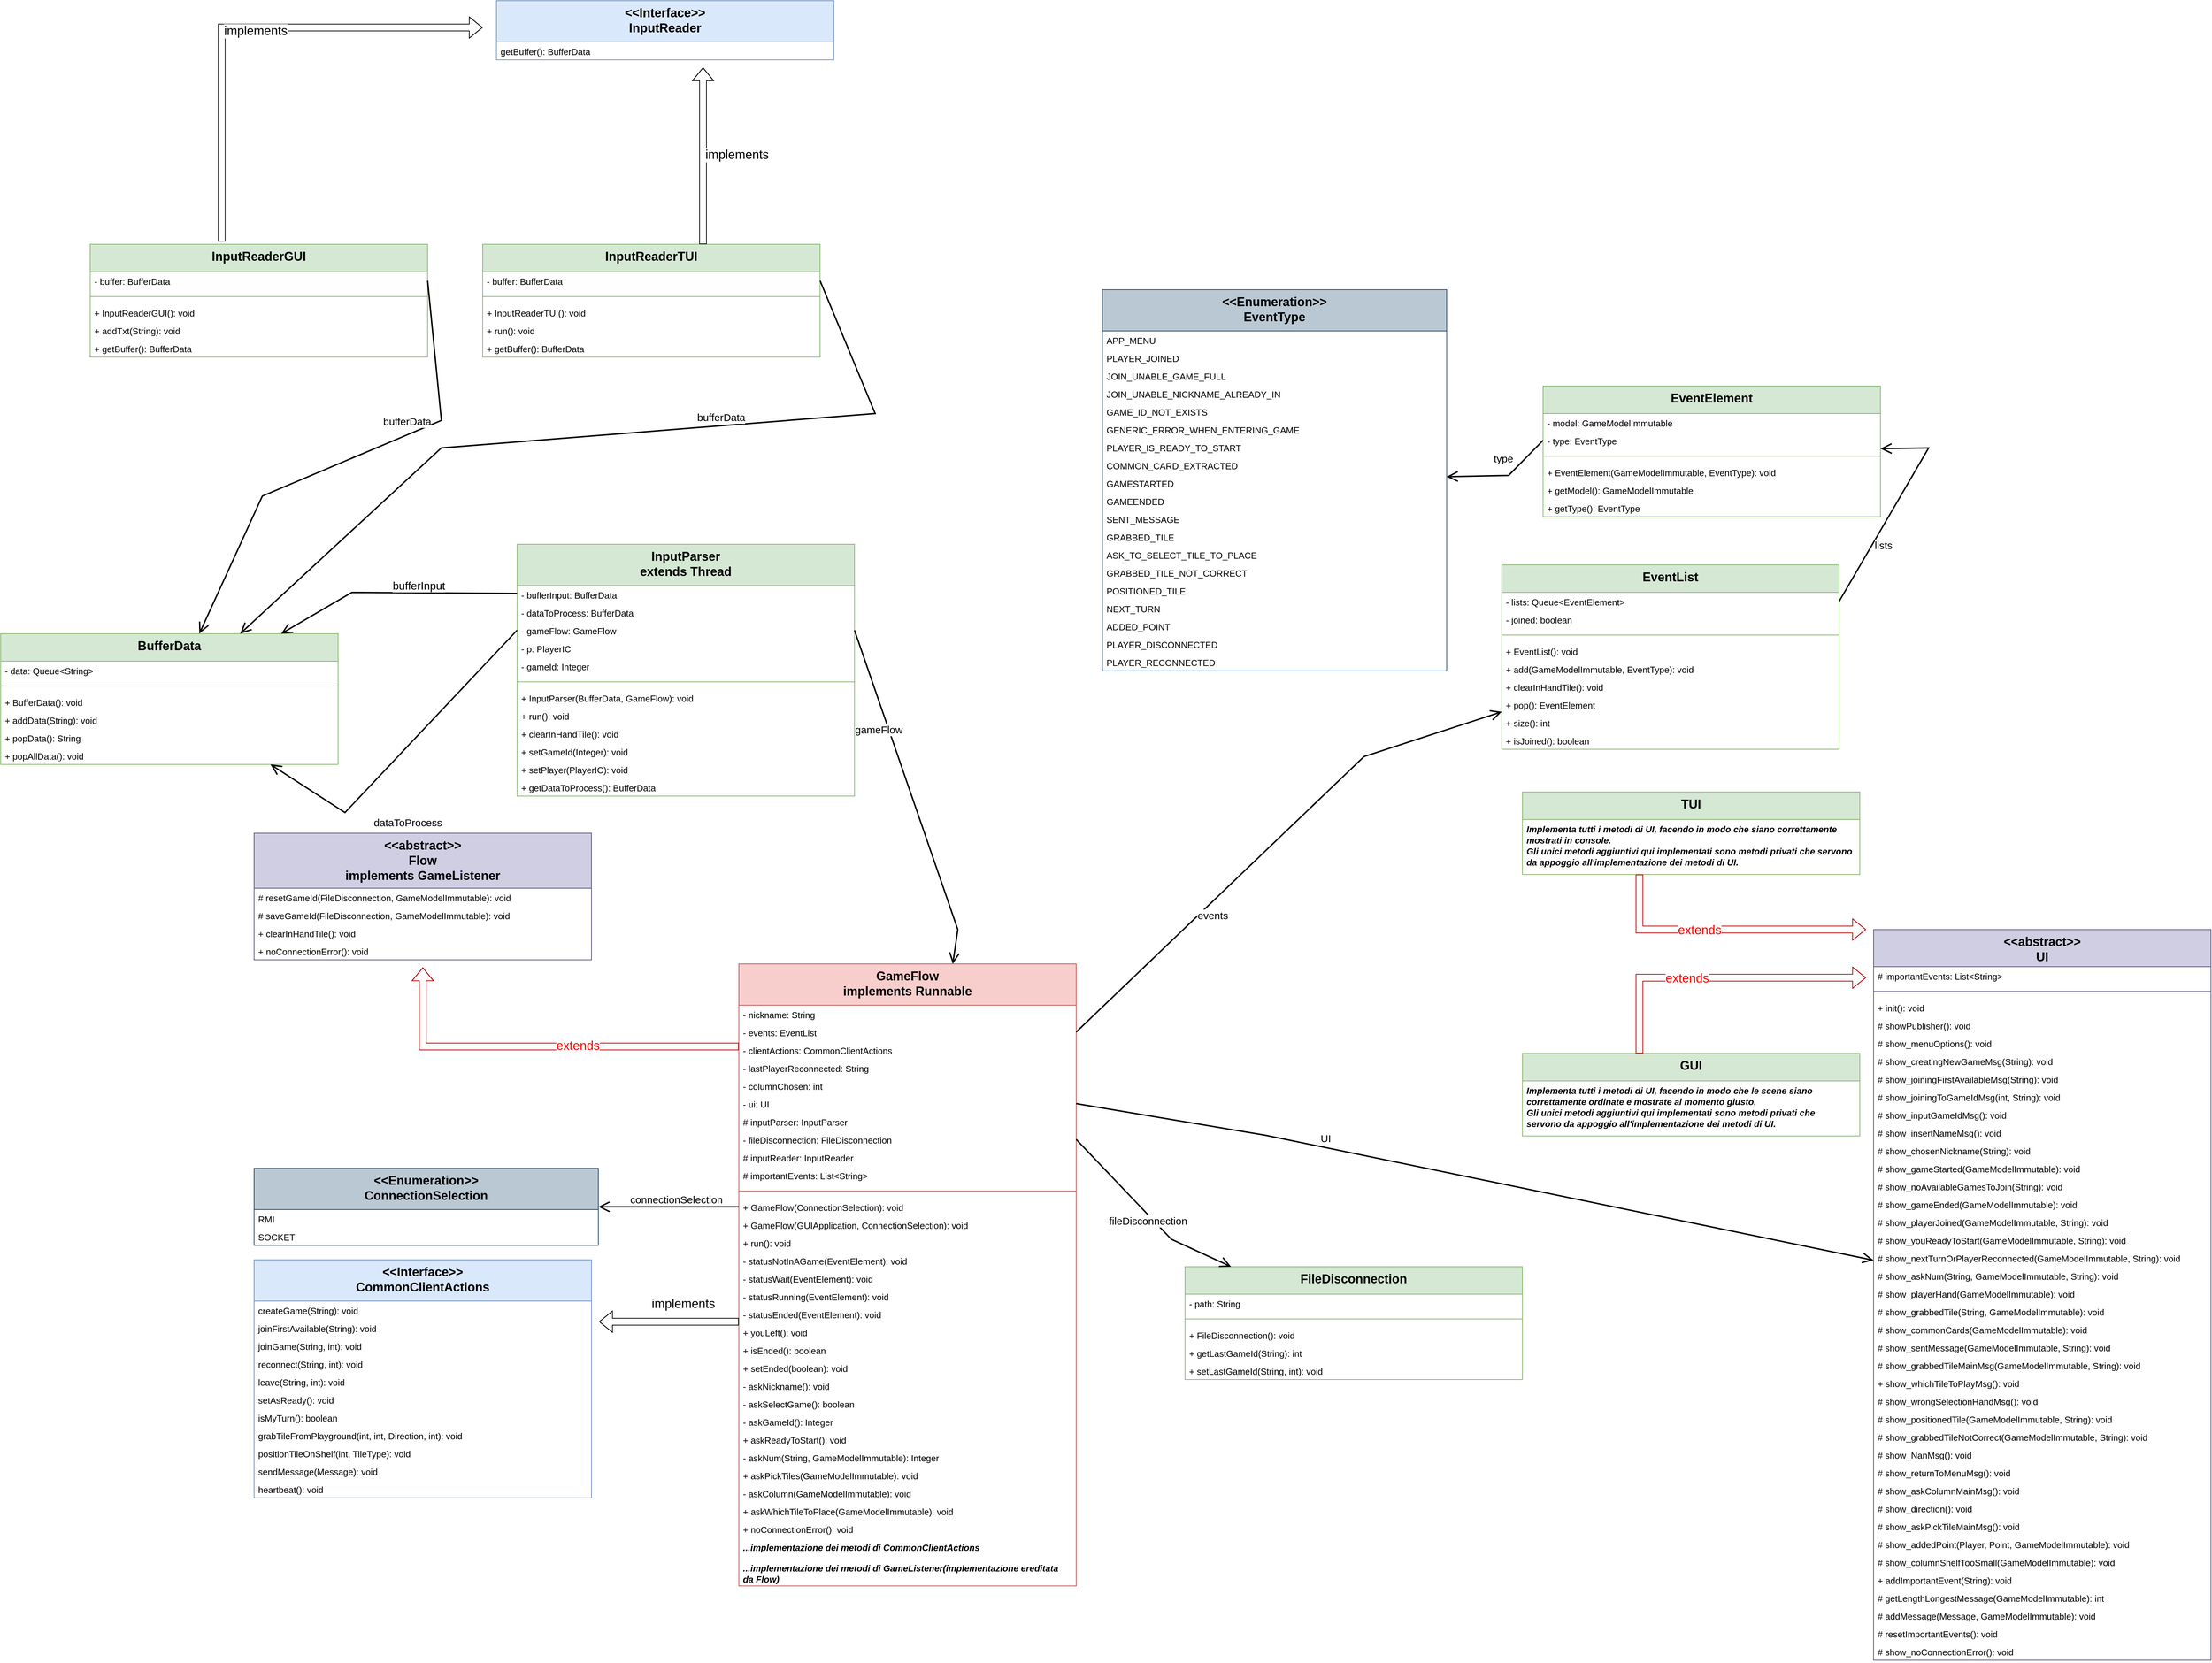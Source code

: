 <mxfile version="21.3.7" type="device">
  <diagram name="Pagina-1" id="UF-JfHqw5Rbiox40ddC7">
    <mxGraphModel dx="9063" dy="7034" grid="1" gridSize="10" guides="1" tooltips="1" connect="1" arrows="1" fold="1" page="1" pageScale="1" pageWidth="827" pageHeight="1169" math="0" shadow="0">
      <root>
        <mxCell id="0" />
        <mxCell id="1" parent="0" />
        <mxCell id="SoszbVnX1uFyLLDC9uVD-1" value="&lt;&lt;abstract&gt;&gt;&#xa;Flow&#xa;implements GameListener&#xa;" style="swimlane;fontStyle=1;align=center;verticalAlign=top;childLayout=stackLayout;horizontal=1;startSize=80;horizontalStack=0;resizeParent=1;resizeParentMax=0;resizeLast=0;collapsible=1;marginBottom=0;fillColor=#d0cee2;strokeColor=#56517e;fontSize=18;" vertex="1" parent="1">
          <mxGeometry x="-3702" y="-730" width="490" height="184" as="geometry" />
        </mxCell>
        <mxCell id="SoszbVnX1uFyLLDC9uVD-10" value="# resetGameId(FileDisconnection, GameModelImmutable): void" style="text;strokeColor=none;fillColor=none;align=left;verticalAlign=top;spacingLeft=4;spacingRight=4;overflow=hidden;rotatable=0;points=[[0,0.5],[1,0.5]];portConstraint=eastwest;fontSize=13;" vertex="1" parent="SoszbVnX1uFyLLDC9uVD-1">
          <mxGeometry y="80" width="490" height="26" as="geometry" />
        </mxCell>
        <mxCell id="SoszbVnX1uFyLLDC9uVD-11" value="# saveGameId(FileDisconnection, GameModelImmutable): void" style="text;strokeColor=none;fillColor=none;align=left;verticalAlign=top;spacingLeft=4;spacingRight=4;overflow=hidden;rotatable=0;points=[[0,0.5],[1,0.5]];portConstraint=eastwest;fontSize=13;" vertex="1" parent="SoszbVnX1uFyLLDC9uVD-1">
          <mxGeometry y="106" width="490" height="26" as="geometry" />
        </mxCell>
        <mxCell id="SoszbVnX1uFyLLDC9uVD-12" value="+ clearInHandTile(): void" style="text;strokeColor=none;fillColor=none;align=left;verticalAlign=top;spacingLeft=4;spacingRight=4;overflow=hidden;rotatable=0;points=[[0,0.5],[1,0.5]];portConstraint=eastwest;fontSize=13;" vertex="1" parent="SoszbVnX1uFyLLDC9uVD-1">
          <mxGeometry y="132" width="490" height="26" as="geometry" />
        </mxCell>
        <mxCell id="SoszbVnX1uFyLLDC9uVD-13" value="+ noConnectionError(): void" style="text;strokeColor=none;fillColor=none;align=left;verticalAlign=top;spacingLeft=4;spacingRight=4;overflow=hidden;rotatable=0;points=[[0,0.5],[1,0.5]];portConstraint=eastwest;fontSize=13;" vertex="1" parent="SoszbVnX1uFyLLDC9uVD-1">
          <mxGeometry y="158" width="490" height="26" as="geometry" />
        </mxCell>
        <mxCell id="SoszbVnX1uFyLLDC9uVD-21" value="GameFlow&#xa;implements Runnable&#xa;" style="swimlane;fontStyle=1;align=center;verticalAlign=top;childLayout=stackLayout;horizontal=1;startSize=60;horizontalStack=0;resizeParent=1;resizeParentMax=0;resizeLast=0;collapsible=1;marginBottom=0;fillColor=#f8cecc;strokeColor=#b85450;fontSize=18;" vertex="1" parent="1">
          <mxGeometry x="-2998" y="-540" width="490" height="904" as="geometry" />
        </mxCell>
        <mxCell id="SoszbVnX1uFyLLDC9uVD-22" value="- nickname: String" style="text;strokeColor=none;fillColor=none;align=left;verticalAlign=top;spacingLeft=4;spacingRight=4;overflow=hidden;rotatable=0;points=[[0,0.5],[1,0.5]];portConstraint=eastwest;fontSize=13;" vertex="1" parent="SoszbVnX1uFyLLDC9uVD-21">
          <mxGeometry y="60" width="490" height="26" as="geometry" />
        </mxCell>
        <mxCell id="SoszbVnX1uFyLLDC9uVD-23" value="- events: EventList" style="text;strokeColor=none;fillColor=none;align=left;verticalAlign=top;spacingLeft=4;spacingRight=4;overflow=hidden;rotatable=0;points=[[0,0.5],[1,0.5]];portConstraint=eastwest;fontSize=13;" vertex="1" parent="SoszbVnX1uFyLLDC9uVD-21">
          <mxGeometry y="86" width="490" height="26" as="geometry" />
        </mxCell>
        <mxCell id="SoszbVnX1uFyLLDC9uVD-24" value="- clientActions: CommonClientActions" style="text;strokeColor=none;fillColor=none;align=left;verticalAlign=top;spacingLeft=4;spacingRight=4;overflow=hidden;rotatable=0;points=[[0,0.5],[1,0.5]];portConstraint=eastwest;fontSize=13;" vertex="1" parent="SoszbVnX1uFyLLDC9uVD-21">
          <mxGeometry y="112" width="490" height="26" as="geometry" />
        </mxCell>
        <mxCell id="SoszbVnX1uFyLLDC9uVD-45" value="- lastPlayerReconnected: String" style="text;strokeColor=none;fillColor=none;align=left;verticalAlign=top;spacingLeft=4;spacingRight=4;overflow=hidden;rotatable=0;points=[[0,0.5],[1,0.5]];portConstraint=eastwest;fontSize=13;" vertex="1" parent="SoszbVnX1uFyLLDC9uVD-21">
          <mxGeometry y="138" width="490" height="26" as="geometry" />
        </mxCell>
        <mxCell id="SoszbVnX1uFyLLDC9uVD-44" value="- columnChosen: int" style="text;strokeColor=none;fillColor=none;align=left;verticalAlign=top;spacingLeft=4;spacingRight=4;overflow=hidden;rotatable=0;points=[[0,0.5],[1,0.5]];portConstraint=eastwest;fontSize=13;" vertex="1" parent="SoszbVnX1uFyLLDC9uVD-21">
          <mxGeometry y="164" width="490" height="26" as="geometry" />
        </mxCell>
        <mxCell id="SoszbVnX1uFyLLDC9uVD-43" value="- ui: UI" style="text;strokeColor=none;fillColor=none;align=left;verticalAlign=top;spacingLeft=4;spacingRight=4;overflow=hidden;rotatable=0;points=[[0,0.5],[1,0.5]];portConstraint=eastwest;fontSize=13;" vertex="1" parent="SoszbVnX1uFyLLDC9uVD-21">
          <mxGeometry y="190" width="490" height="26" as="geometry" />
        </mxCell>
        <mxCell id="SoszbVnX1uFyLLDC9uVD-38" value="# inputParser: InputParser" style="text;strokeColor=none;fillColor=none;align=left;verticalAlign=top;spacingLeft=4;spacingRight=4;overflow=hidden;rotatable=0;points=[[0,0.5],[1,0.5]];portConstraint=eastwest;fontSize=13;" vertex="1" parent="SoszbVnX1uFyLLDC9uVD-21">
          <mxGeometry y="216" width="490" height="26" as="geometry" />
        </mxCell>
        <mxCell id="SoszbVnX1uFyLLDC9uVD-46" value="- fileDisconnection: FileDisconnection" style="text;strokeColor=none;fillColor=none;align=left;verticalAlign=top;spacingLeft=4;spacingRight=4;overflow=hidden;rotatable=0;points=[[0,0.5],[1,0.5]];portConstraint=eastwest;fontSize=13;" vertex="1" parent="SoszbVnX1uFyLLDC9uVD-21">
          <mxGeometry y="242" width="490" height="26" as="geometry" />
        </mxCell>
        <mxCell id="SoszbVnX1uFyLLDC9uVD-42" value="# inputReader: InputReader" style="text;strokeColor=none;fillColor=none;align=left;verticalAlign=top;spacingLeft=4;spacingRight=4;overflow=hidden;rotatable=0;points=[[0,0.5],[1,0.5]];portConstraint=eastwest;fontSize=13;" vertex="1" parent="SoszbVnX1uFyLLDC9uVD-21">
          <mxGeometry y="268" width="490" height="26" as="geometry" />
        </mxCell>
        <mxCell id="SoszbVnX1uFyLLDC9uVD-41" value="# importantEvents: List&lt;String&gt;" style="text;strokeColor=none;fillColor=none;align=left;verticalAlign=top;spacingLeft=4;spacingRight=4;overflow=hidden;rotatable=0;points=[[0,0.5],[1,0.5]];portConstraint=eastwest;fontSize=13;" vertex="1" parent="SoszbVnX1uFyLLDC9uVD-21">
          <mxGeometry y="294" width="490" height="26" as="geometry" />
        </mxCell>
        <mxCell id="SoszbVnX1uFyLLDC9uVD-293" value="" style="line;strokeWidth=1;fillColor=none;align=left;verticalAlign=middle;spacingTop=-1;spacingLeft=3;spacingRight=3;rotatable=0;labelPosition=right;points=[];portConstraint=eastwest;strokeColor=inherit;" vertex="1" parent="SoszbVnX1uFyLLDC9uVD-21">
          <mxGeometry y="320" width="490" height="20" as="geometry" />
        </mxCell>
        <mxCell id="SoszbVnX1uFyLLDC9uVD-56" value="+ GameFlow(ConnectionSelection): void" style="text;strokeColor=none;fillColor=none;align=left;verticalAlign=top;spacingLeft=4;spacingRight=4;overflow=hidden;rotatable=0;points=[[0,0.5],[1,0.5]];portConstraint=eastwest;fontSize=13;" vertex="1" parent="SoszbVnX1uFyLLDC9uVD-21">
          <mxGeometry y="340" width="490" height="26" as="geometry" />
        </mxCell>
        <mxCell id="SoszbVnX1uFyLLDC9uVD-55" value="+ GameFlow(GUIApplication, ConnectionSelection): void" style="text;strokeColor=none;fillColor=none;align=left;verticalAlign=top;spacingLeft=4;spacingRight=4;overflow=hidden;rotatable=0;points=[[0,0.5],[1,0.5]];portConstraint=eastwest;fontSize=13;" vertex="1" parent="SoszbVnX1uFyLLDC9uVD-21">
          <mxGeometry y="366" width="490" height="26" as="geometry" />
        </mxCell>
        <mxCell id="SoszbVnX1uFyLLDC9uVD-54" value="+ run(): void" style="text;strokeColor=none;fillColor=none;align=left;verticalAlign=top;spacingLeft=4;spacingRight=4;overflow=hidden;rotatable=0;points=[[0,0.5],[1,0.5]];portConstraint=eastwest;fontSize=13;" vertex="1" parent="SoszbVnX1uFyLLDC9uVD-21">
          <mxGeometry y="392" width="490" height="26" as="geometry" />
        </mxCell>
        <mxCell id="SoszbVnX1uFyLLDC9uVD-53" value="- statusNotInAGame(EventElement): void" style="text;strokeColor=none;fillColor=none;align=left;verticalAlign=top;spacingLeft=4;spacingRight=4;overflow=hidden;rotatable=0;points=[[0,0.5],[1,0.5]];portConstraint=eastwest;fontSize=13;" vertex="1" parent="SoszbVnX1uFyLLDC9uVD-21">
          <mxGeometry y="418" width="490" height="26" as="geometry" />
        </mxCell>
        <mxCell id="SoszbVnX1uFyLLDC9uVD-52" value="- statusWait(EventElement): void" style="text;strokeColor=none;fillColor=none;align=left;verticalAlign=top;spacingLeft=4;spacingRight=4;overflow=hidden;rotatable=0;points=[[0,0.5],[1,0.5]];portConstraint=eastwest;fontSize=13;" vertex="1" parent="SoszbVnX1uFyLLDC9uVD-21">
          <mxGeometry y="444" width="490" height="26" as="geometry" />
        </mxCell>
        <mxCell id="SoszbVnX1uFyLLDC9uVD-51" value="- statusRunning(EventElement): void" style="text;strokeColor=none;fillColor=none;align=left;verticalAlign=top;spacingLeft=4;spacingRight=4;overflow=hidden;rotatable=0;points=[[0,0.5],[1,0.5]];portConstraint=eastwest;fontSize=13;" vertex="1" parent="SoszbVnX1uFyLLDC9uVD-21">
          <mxGeometry y="470" width="490" height="26" as="geometry" />
        </mxCell>
        <mxCell id="SoszbVnX1uFyLLDC9uVD-50" value="- statusEnded(EventElement): void" style="text;strokeColor=none;fillColor=none;align=left;verticalAlign=top;spacingLeft=4;spacingRight=4;overflow=hidden;rotatable=0;points=[[0,0.5],[1,0.5]];portConstraint=eastwest;fontSize=13;" vertex="1" parent="SoszbVnX1uFyLLDC9uVD-21">
          <mxGeometry y="496" width="490" height="26" as="geometry" />
        </mxCell>
        <mxCell id="SoszbVnX1uFyLLDC9uVD-49" value="+ youLeft(): void" style="text;strokeColor=none;fillColor=none;align=left;verticalAlign=top;spacingLeft=4;spacingRight=4;overflow=hidden;rotatable=0;points=[[0,0.5],[1,0.5]];portConstraint=eastwest;fontSize=13;" vertex="1" parent="SoszbVnX1uFyLLDC9uVD-21">
          <mxGeometry y="522" width="490" height="26" as="geometry" />
        </mxCell>
        <mxCell id="SoszbVnX1uFyLLDC9uVD-48" value="+ isEnded(): boolean" style="text;strokeColor=none;fillColor=none;align=left;verticalAlign=top;spacingLeft=4;spacingRight=4;overflow=hidden;rotatable=0;points=[[0,0.5],[1,0.5]];portConstraint=eastwest;fontSize=13;" vertex="1" parent="SoszbVnX1uFyLLDC9uVD-21">
          <mxGeometry y="548" width="490" height="26" as="geometry" />
        </mxCell>
        <mxCell id="SoszbVnX1uFyLLDC9uVD-47" value="+ setEnded(boolean): void" style="text;strokeColor=none;fillColor=none;align=left;verticalAlign=top;spacingLeft=4;spacingRight=4;overflow=hidden;rotatable=0;points=[[0,0.5],[1,0.5]];portConstraint=eastwest;fontSize=13;" vertex="1" parent="SoszbVnX1uFyLLDC9uVD-21">
          <mxGeometry y="574" width="490" height="26" as="geometry" />
        </mxCell>
        <mxCell id="SoszbVnX1uFyLLDC9uVD-58" value="- askNickname(): void" style="text;strokeColor=none;fillColor=none;align=left;verticalAlign=top;spacingLeft=4;spacingRight=4;overflow=hidden;rotatable=0;points=[[0,0.5],[1,0.5]];portConstraint=eastwest;fontSize=13;" vertex="1" parent="SoszbVnX1uFyLLDC9uVD-21">
          <mxGeometry y="600" width="490" height="26" as="geometry" />
        </mxCell>
        <mxCell id="SoszbVnX1uFyLLDC9uVD-59" value="- askSelectGame(): boolean" style="text;strokeColor=none;fillColor=none;align=left;verticalAlign=top;spacingLeft=4;spacingRight=4;overflow=hidden;rotatable=0;points=[[0,0.5],[1,0.5]];portConstraint=eastwest;fontSize=13;" vertex="1" parent="SoszbVnX1uFyLLDC9uVD-21">
          <mxGeometry y="626" width="490" height="26" as="geometry" />
        </mxCell>
        <mxCell id="SoszbVnX1uFyLLDC9uVD-57" value="- askGameId(): Integer" style="text;strokeColor=none;fillColor=none;align=left;verticalAlign=top;spacingLeft=4;spacingRight=4;overflow=hidden;rotatable=0;points=[[0,0.5],[1,0.5]];portConstraint=eastwest;fontSize=13;" vertex="1" parent="SoszbVnX1uFyLLDC9uVD-21">
          <mxGeometry y="652" width="490" height="26" as="geometry" />
        </mxCell>
        <mxCell id="SoszbVnX1uFyLLDC9uVD-62" value="+ askReadyToStart(): void" style="text;strokeColor=none;fillColor=none;align=left;verticalAlign=top;spacingLeft=4;spacingRight=4;overflow=hidden;rotatable=0;points=[[0,0.5],[1,0.5]];portConstraint=eastwest;fontSize=13;" vertex="1" parent="SoszbVnX1uFyLLDC9uVD-21">
          <mxGeometry y="678" width="490" height="26" as="geometry" />
        </mxCell>
        <mxCell id="SoszbVnX1uFyLLDC9uVD-61" value="- askNum(String, GameModelImmutable): Integer" style="text;strokeColor=none;fillColor=none;align=left;verticalAlign=top;spacingLeft=4;spacingRight=4;overflow=hidden;rotatable=0;points=[[0,0.5],[1,0.5]];portConstraint=eastwest;fontSize=13;" vertex="1" parent="SoszbVnX1uFyLLDC9uVD-21">
          <mxGeometry y="704" width="490" height="26" as="geometry" />
        </mxCell>
        <mxCell id="SoszbVnX1uFyLLDC9uVD-60" value="+ askPickTiles(GameModelImmutable): void" style="text;strokeColor=none;fillColor=none;align=left;verticalAlign=top;spacingLeft=4;spacingRight=4;overflow=hidden;rotatable=0;points=[[0,0.5],[1,0.5]];portConstraint=eastwest;fontSize=13;" vertex="1" parent="SoszbVnX1uFyLLDC9uVD-21">
          <mxGeometry y="730" width="490" height="26" as="geometry" />
        </mxCell>
        <mxCell id="SoszbVnX1uFyLLDC9uVD-66" value="- askColumn(GameModelImmutable): void" style="text;strokeColor=none;fillColor=none;align=left;verticalAlign=top;spacingLeft=4;spacingRight=4;overflow=hidden;rotatable=0;points=[[0,0.5],[1,0.5]];portConstraint=eastwest;fontSize=13;" vertex="1" parent="SoszbVnX1uFyLLDC9uVD-21">
          <mxGeometry y="756" width="490" height="26" as="geometry" />
        </mxCell>
        <mxCell id="SoszbVnX1uFyLLDC9uVD-65" value="+ askWhichTileToPlace(GameModelImmutable): void" style="text;strokeColor=none;fillColor=none;align=left;verticalAlign=top;spacingLeft=4;spacingRight=4;overflow=hidden;rotatable=0;points=[[0,0.5],[1,0.5]];portConstraint=eastwest;fontSize=13;" vertex="1" parent="SoszbVnX1uFyLLDC9uVD-21">
          <mxGeometry y="782" width="490" height="26" as="geometry" />
        </mxCell>
        <mxCell id="SoszbVnX1uFyLLDC9uVD-64" value="+ noConnectionError(): void" style="text;strokeColor=none;fillColor=none;align=left;verticalAlign=top;spacingLeft=4;spacingRight=4;overflow=hidden;rotatable=0;points=[[0,0.5],[1,0.5]];portConstraint=eastwest;fontSize=13;" vertex="1" parent="SoszbVnX1uFyLLDC9uVD-21">
          <mxGeometry y="808" width="490" height="26" as="geometry" />
        </mxCell>
        <mxCell id="SoszbVnX1uFyLLDC9uVD-31" value="...implementazione dei metodi di CommonClientActions" style="text;strokeColor=none;fillColor=none;align=left;verticalAlign=top;spacingLeft=4;spacingRight=4;overflow=hidden;rotatable=0;points=[[0,0.5],[1,0.5]];portConstraint=eastwest;fontSize=13;fontStyle=3" vertex="1" parent="SoszbVnX1uFyLLDC9uVD-21">
          <mxGeometry y="834" width="490" height="30" as="geometry" />
        </mxCell>
        <mxCell id="SoszbVnX1uFyLLDC9uVD-32" value="...implementazione dei metodi di GameListener(implementazione ereditata &#xa;da Flow)" style="text;strokeColor=none;fillColor=none;align=left;verticalAlign=top;spacingLeft=4;spacingRight=4;overflow=hidden;rotatable=0;points=[[0,0.5],[1,0.5]];portConstraint=eastwest;fontSize=13;fontStyle=3" vertex="1" parent="SoszbVnX1uFyLLDC9uVD-21">
          <mxGeometry y="864" width="490" height="40" as="geometry" />
        </mxCell>
        <mxCell id="SoszbVnX1uFyLLDC9uVD-80" value="&lt;&lt;Interface&gt;&gt;&#xa;CommonClientActions" style="swimlane;fontStyle=1;align=center;verticalAlign=top;childLayout=stackLayout;horizontal=1;startSize=60;horizontalStack=0;resizeParent=1;resizeParentMax=0;resizeLast=0;collapsible=1;marginBottom=0;fillColor=#dae8fc;strokeColor=#6c8ebf;fontSize=18;" vertex="1" parent="1">
          <mxGeometry x="-3702" y="-110" width="490" height="346" as="geometry" />
        </mxCell>
        <mxCell id="SoszbVnX1uFyLLDC9uVD-88" value="createGame(String): void" style="text;strokeColor=none;fillColor=none;align=left;verticalAlign=top;spacingLeft=4;spacingRight=4;overflow=hidden;rotatable=0;points=[[0,0.5],[1,0.5]];portConstraint=eastwest;fontSize=13;" vertex="1" parent="SoszbVnX1uFyLLDC9uVD-80">
          <mxGeometry y="60" width="490" height="26" as="geometry" />
        </mxCell>
        <mxCell id="SoszbVnX1uFyLLDC9uVD-87" value="joinFirstAvailable(String): void" style="text;strokeColor=none;fillColor=none;align=left;verticalAlign=top;spacingLeft=4;spacingRight=4;overflow=hidden;rotatable=0;points=[[0,0.5],[1,0.5]];portConstraint=eastwest;fontSize=13;" vertex="1" parent="SoszbVnX1uFyLLDC9uVD-80">
          <mxGeometry y="86" width="490" height="26" as="geometry" />
        </mxCell>
        <mxCell id="SoszbVnX1uFyLLDC9uVD-86" value="joinGame(String, int): void" style="text;strokeColor=none;fillColor=none;align=left;verticalAlign=top;spacingLeft=4;spacingRight=4;overflow=hidden;rotatable=0;points=[[0,0.5],[1,0.5]];portConstraint=eastwest;fontSize=13;" vertex="1" parent="SoszbVnX1uFyLLDC9uVD-80">
          <mxGeometry y="112" width="490" height="26" as="geometry" />
        </mxCell>
        <mxCell id="SoszbVnX1uFyLLDC9uVD-85" value="reconnect(String, int): void" style="text;strokeColor=none;fillColor=none;align=left;verticalAlign=top;spacingLeft=4;spacingRight=4;overflow=hidden;rotatable=0;points=[[0,0.5],[1,0.5]];portConstraint=eastwest;fontSize=13;" vertex="1" parent="SoszbVnX1uFyLLDC9uVD-80">
          <mxGeometry y="138" width="490" height="26" as="geometry" />
        </mxCell>
        <mxCell id="SoszbVnX1uFyLLDC9uVD-84" value="leave(String, int): void" style="text;strokeColor=none;fillColor=none;align=left;verticalAlign=top;spacingLeft=4;spacingRight=4;overflow=hidden;rotatable=0;points=[[0,0.5],[1,0.5]];portConstraint=eastwest;fontSize=13;" vertex="1" parent="SoszbVnX1uFyLLDC9uVD-80">
          <mxGeometry y="164" width="490" height="26" as="geometry" />
        </mxCell>
        <mxCell id="SoszbVnX1uFyLLDC9uVD-83" value="setAsReady(): void" style="text;strokeColor=none;fillColor=none;align=left;verticalAlign=top;spacingLeft=4;spacingRight=4;overflow=hidden;rotatable=0;points=[[0,0.5],[1,0.5]];portConstraint=eastwest;fontSize=13;" vertex="1" parent="SoszbVnX1uFyLLDC9uVD-80">
          <mxGeometry y="190" width="490" height="26" as="geometry" />
        </mxCell>
        <mxCell id="SoszbVnX1uFyLLDC9uVD-94" value="isMyTurn(): boolean" style="text;strokeColor=none;fillColor=none;align=left;verticalAlign=top;spacingLeft=4;spacingRight=4;overflow=hidden;rotatable=0;points=[[0,0.5],[1,0.5]];portConstraint=eastwest;fontSize=13;" vertex="1" parent="SoszbVnX1uFyLLDC9uVD-80">
          <mxGeometry y="216" width="490" height="26" as="geometry" />
        </mxCell>
        <mxCell id="SoszbVnX1uFyLLDC9uVD-93" value="grabTileFromPlayground(int, int, Direction, int): void" style="text;strokeColor=none;fillColor=none;align=left;verticalAlign=top;spacingLeft=4;spacingRight=4;overflow=hidden;rotatable=0;points=[[0,0.5],[1,0.5]];portConstraint=eastwest;fontSize=13;" vertex="1" parent="SoszbVnX1uFyLLDC9uVD-80">
          <mxGeometry y="242" width="490" height="26" as="geometry" />
        </mxCell>
        <mxCell id="SoszbVnX1uFyLLDC9uVD-89" value="positionTileOnShelf(int, TileType): void" style="text;strokeColor=none;fillColor=none;align=left;verticalAlign=top;spacingLeft=4;spacingRight=4;overflow=hidden;rotatable=0;points=[[0,0.5],[1,0.5]];portConstraint=eastwest;fontSize=13;" vertex="1" parent="SoszbVnX1uFyLLDC9uVD-80">
          <mxGeometry y="268" width="490" height="26" as="geometry" />
        </mxCell>
        <mxCell id="SoszbVnX1uFyLLDC9uVD-90" value="sendMessage(Message): void" style="text;strokeColor=none;fillColor=none;align=left;verticalAlign=top;spacingLeft=4;spacingRight=4;overflow=hidden;rotatable=0;points=[[0,0.5],[1,0.5]];portConstraint=eastwest;fontSize=13;" vertex="1" parent="SoszbVnX1uFyLLDC9uVD-80">
          <mxGeometry y="294" width="490" height="26" as="geometry" />
        </mxCell>
        <mxCell id="SoszbVnX1uFyLLDC9uVD-91" value="heartbeat(): void" style="text;strokeColor=none;fillColor=none;align=left;verticalAlign=top;spacingLeft=4;spacingRight=4;overflow=hidden;rotatable=0;points=[[0,0.5],[1,0.5]];portConstraint=eastwest;fontSize=13;" vertex="1" parent="SoszbVnX1uFyLLDC9uVD-80">
          <mxGeometry y="320" width="490" height="26" as="geometry" />
        </mxCell>
        <mxCell id="SoszbVnX1uFyLLDC9uVD-95" value="&lt;&lt;abstract&gt;&gt;&#xa;UI&#xa;" style="swimlane;fontStyle=1;align=center;verticalAlign=top;childLayout=stackLayout;horizontal=1;startSize=54;horizontalStack=0;resizeParent=1;resizeParentMax=0;resizeLast=0;collapsible=1;marginBottom=0;fillColor=#d0cee2;strokeColor=#56517e;fontSize=18;" vertex="1" parent="1">
          <mxGeometry x="-1350" y="-590" width="490" height="1062" as="geometry" />
        </mxCell>
        <mxCell id="SoszbVnX1uFyLLDC9uVD-40" value="# importantEvents: List&lt;String&gt;" style="text;strokeColor=none;fillColor=none;align=left;verticalAlign=top;spacingLeft=4;spacingRight=4;overflow=hidden;rotatable=0;points=[[0,0.5],[1,0.5]];portConstraint=eastwest;fontSize=13;" vertex="1" parent="SoszbVnX1uFyLLDC9uVD-95">
          <mxGeometry y="54" width="490" height="26" as="geometry" />
        </mxCell>
        <mxCell id="SoszbVnX1uFyLLDC9uVD-25" value="" style="line;strokeWidth=1;fillColor=none;align=left;verticalAlign=middle;spacingTop=-1;spacingLeft=3;spacingRight=3;rotatable=0;labelPosition=right;points=[];portConstraint=eastwest;strokeColor=inherit;" vertex="1" parent="SoszbVnX1uFyLLDC9uVD-95">
          <mxGeometry y="80" width="490" height="20" as="geometry" />
        </mxCell>
        <mxCell id="SoszbVnX1uFyLLDC9uVD-96" value="+ init(): void" style="text;strokeColor=none;fillColor=none;align=left;verticalAlign=top;spacingLeft=4;spacingRight=4;overflow=hidden;rotatable=0;points=[[0,0.5],[1,0.5]];portConstraint=eastwest;fontSize=13;" vertex="1" parent="SoszbVnX1uFyLLDC9uVD-95">
          <mxGeometry y="100" width="490" height="26" as="geometry" />
        </mxCell>
        <mxCell id="SoszbVnX1uFyLLDC9uVD-97" value="# showPublisher(): void" style="text;strokeColor=none;fillColor=none;align=left;verticalAlign=top;spacingLeft=4;spacingRight=4;overflow=hidden;rotatable=0;points=[[0,0.5],[1,0.5]];portConstraint=eastwest;fontSize=13;" vertex="1" parent="SoszbVnX1uFyLLDC9uVD-95">
          <mxGeometry y="126" width="490" height="26" as="geometry" />
        </mxCell>
        <mxCell id="SoszbVnX1uFyLLDC9uVD-103" value="# show_menuOptions(): void" style="text;strokeColor=none;fillColor=none;align=left;verticalAlign=top;spacingLeft=4;spacingRight=4;overflow=hidden;rotatable=0;points=[[0,0.5],[1,0.5]];portConstraint=eastwest;fontSize=13;" vertex="1" parent="SoszbVnX1uFyLLDC9uVD-95">
          <mxGeometry y="152" width="490" height="26" as="geometry" />
        </mxCell>
        <mxCell id="SoszbVnX1uFyLLDC9uVD-100" value="# show_creatingNewGameMsg(String): void" style="text;strokeColor=none;fillColor=none;align=left;verticalAlign=top;spacingLeft=4;spacingRight=4;overflow=hidden;rotatable=0;points=[[0,0.5],[1,0.5]];portConstraint=eastwest;fontSize=13;" vertex="1" parent="SoszbVnX1uFyLLDC9uVD-95">
          <mxGeometry y="178" width="490" height="26" as="geometry" />
        </mxCell>
        <mxCell id="SoszbVnX1uFyLLDC9uVD-104" value="# show_joiningFirstAvailableMsg(String): void" style="text;strokeColor=none;fillColor=none;align=left;verticalAlign=top;spacingLeft=4;spacingRight=4;overflow=hidden;rotatable=0;points=[[0,0.5],[1,0.5]];portConstraint=eastwest;fontSize=13;" vertex="1" parent="SoszbVnX1uFyLLDC9uVD-95">
          <mxGeometry y="204" width="490" height="26" as="geometry" />
        </mxCell>
        <mxCell id="SoszbVnX1uFyLLDC9uVD-105" value="# show_joiningToGameIdMsg(int, String): void" style="text;strokeColor=none;fillColor=none;align=left;verticalAlign=top;spacingLeft=4;spacingRight=4;overflow=hidden;rotatable=0;points=[[0,0.5],[1,0.5]];portConstraint=eastwest;fontSize=13;" vertex="1" parent="SoszbVnX1uFyLLDC9uVD-95">
          <mxGeometry y="230" width="490" height="26" as="geometry" />
        </mxCell>
        <mxCell id="SoszbVnX1uFyLLDC9uVD-107" value="# show_inputGameIdMsg(): void" style="text;strokeColor=none;fillColor=none;align=left;verticalAlign=top;spacingLeft=4;spacingRight=4;overflow=hidden;rotatable=0;points=[[0,0.5],[1,0.5]];portConstraint=eastwest;fontSize=13;" vertex="1" parent="SoszbVnX1uFyLLDC9uVD-95">
          <mxGeometry y="256" width="490" height="26" as="geometry" />
        </mxCell>
        <mxCell id="SoszbVnX1uFyLLDC9uVD-106" value="# show_insertNameMsg(): void" style="text;strokeColor=none;fillColor=none;align=left;verticalAlign=top;spacingLeft=4;spacingRight=4;overflow=hidden;rotatable=0;points=[[0,0.5],[1,0.5]];portConstraint=eastwest;fontSize=13;" vertex="1" parent="SoszbVnX1uFyLLDC9uVD-95">
          <mxGeometry y="282" width="490" height="26" as="geometry" />
        </mxCell>
        <mxCell id="SoszbVnX1uFyLLDC9uVD-115" value="# show_chosenNickname(String): void" style="text;strokeColor=none;fillColor=none;align=left;verticalAlign=top;spacingLeft=4;spacingRight=4;overflow=hidden;rotatable=0;points=[[0,0.5],[1,0.5]];portConstraint=eastwest;fontSize=13;" vertex="1" parent="SoszbVnX1uFyLLDC9uVD-95">
          <mxGeometry y="308" width="490" height="26" as="geometry" />
        </mxCell>
        <mxCell id="SoszbVnX1uFyLLDC9uVD-114" value="# show_gameStarted(GameModelImmutable): void" style="text;strokeColor=none;fillColor=none;align=left;verticalAlign=top;spacingLeft=4;spacingRight=4;overflow=hidden;rotatable=0;points=[[0,0.5],[1,0.5]];portConstraint=eastwest;fontSize=13;" vertex="1" parent="SoszbVnX1uFyLLDC9uVD-95">
          <mxGeometry y="334" width="490" height="26" as="geometry" />
        </mxCell>
        <mxCell id="SoszbVnX1uFyLLDC9uVD-113" value="# show_noAvailableGamesToJoin(String): void" style="text;strokeColor=none;fillColor=none;align=left;verticalAlign=top;spacingLeft=4;spacingRight=4;overflow=hidden;rotatable=0;points=[[0,0.5],[1,0.5]];portConstraint=eastwest;fontSize=13;" vertex="1" parent="SoszbVnX1uFyLLDC9uVD-95">
          <mxGeometry y="360" width="490" height="26" as="geometry" />
        </mxCell>
        <mxCell id="SoszbVnX1uFyLLDC9uVD-112" value="# show_gameEnded(GameModelImmutable): void" style="text;strokeColor=none;fillColor=none;align=left;verticalAlign=top;spacingLeft=4;spacingRight=4;overflow=hidden;rotatable=0;points=[[0,0.5],[1,0.5]];portConstraint=eastwest;fontSize=13;" vertex="1" parent="SoszbVnX1uFyLLDC9uVD-95">
          <mxGeometry y="386" width="490" height="26" as="geometry" />
        </mxCell>
        <mxCell id="SoszbVnX1uFyLLDC9uVD-111" value="# show_playerJoined(GameModelImmutable, String): void" style="text;strokeColor=none;fillColor=none;align=left;verticalAlign=top;spacingLeft=4;spacingRight=4;overflow=hidden;rotatable=0;points=[[0,0.5],[1,0.5]];portConstraint=eastwest;fontSize=13;" vertex="1" parent="SoszbVnX1uFyLLDC9uVD-95">
          <mxGeometry y="412" width="490" height="26" as="geometry" />
        </mxCell>
        <mxCell id="SoszbVnX1uFyLLDC9uVD-110" value="# show_youReadyToStart(GameModelImmutable, String): void" style="text;strokeColor=none;fillColor=none;align=left;verticalAlign=top;spacingLeft=4;spacingRight=4;overflow=hidden;rotatable=0;points=[[0,0.5],[1,0.5]];portConstraint=eastwest;fontSize=13;" vertex="1" parent="SoszbVnX1uFyLLDC9uVD-95">
          <mxGeometry y="438" width="490" height="26" as="geometry" />
        </mxCell>
        <mxCell id="SoszbVnX1uFyLLDC9uVD-109" value="# show_nextTurnOrPlayerReconnected(GameModelImmutable, String): void" style="text;strokeColor=none;fillColor=none;align=left;verticalAlign=top;spacingLeft=4;spacingRight=4;overflow=hidden;rotatable=0;points=[[0,0.5],[1,0.5]];portConstraint=eastwest;fontSize=13;" vertex="1" parent="SoszbVnX1uFyLLDC9uVD-95">
          <mxGeometry y="464" width="490" height="26" as="geometry" />
        </mxCell>
        <mxCell id="SoszbVnX1uFyLLDC9uVD-108" value="# show_askNum(String, GameModelImmutable, String): void" style="text;strokeColor=none;fillColor=none;align=left;verticalAlign=top;spacingLeft=4;spacingRight=4;overflow=hidden;rotatable=0;points=[[0,0.5],[1,0.5]];portConstraint=eastwest;fontSize=13;" vertex="1" parent="SoszbVnX1uFyLLDC9uVD-95">
          <mxGeometry y="490" width="490" height="26" as="geometry" />
        </mxCell>
        <mxCell id="SoszbVnX1uFyLLDC9uVD-116" value="# show_playerHand(GameModelImmutable): void" style="text;strokeColor=none;fillColor=none;align=left;verticalAlign=top;spacingLeft=4;spacingRight=4;overflow=hidden;rotatable=0;points=[[0,0.5],[1,0.5]];portConstraint=eastwest;fontSize=13;" vertex="1" parent="SoszbVnX1uFyLLDC9uVD-95">
          <mxGeometry y="516" width="490" height="26" as="geometry" />
        </mxCell>
        <mxCell id="SoszbVnX1uFyLLDC9uVD-117" value="# show_grabbedTile(String, GameModelImmutable): void" style="text;strokeColor=none;fillColor=none;align=left;verticalAlign=top;spacingLeft=4;spacingRight=4;overflow=hidden;rotatable=0;points=[[0,0.5],[1,0.5]];portConstraint=eastwest;fontSize=13;" vertex="1" parent="SoszbVnX1uFyLLDC9uVD-95">
          <mxGeometry y="542" width="490" height="26" as="geometry" />
        </mxCell>
        <mxCell id="SoszbVnX1uFyLLDC9uVD-101" value="# show_commonCards(GameModelImmutable): void" style="text;strokeColor=none;fillColor=none;align=left;verticalAlign=top;spacingLeft=4;spacingRight=4;overflow=hidden;rotatable=0;points=[[0,0.5],[1,0.5]];portConstraint=eastwest;fontSize=13;" vertex="1" parent="SoszbVnX1uFyLLDC9uVD-95">
          <mxGeometry y="568" width="490" height="26" as="geometry" />
        </mxCell>
        <mxCell id="SoszbVnX1uFyLLDC9uVD-118" value="# show_sentMessage(GameModelImmutable, String): void" style="text;strokeColor=none;fillColor=none;align=left;verticalAlign=top;spacingLeft=4;spacingRight=4;overflow=hidden;rotatable=0;points=[[0,0.5],[1,0.5]];portConstraint=eastwest;fontSize=13;" vertex="1" parent="SoszbVnX1uFyLLDC9uVD-95">
          <mxGeometry y="594" width="490" height="26" as="geometry" />
        </mxCell>
        <mxCell id="SoszbVnX1uFyLLDC9uVD-120" value="# show_grabbedTileMainMsg(GameModelImmutable, String): void" style="text;strokeColor=none;fillColor=none;align=left;verticalAlign=top;spacingLeft=4;spacingRight=4;overflow=hidden;rotatable=0;points=[[0,0.5],[1,0.5]];portConstraint=eastwest;fontSize=13;" vertex="1" parent="SoszbVnX1uFyLLDC9uVD-95">
          <mxGeometry y="620" width="490" height="26" as="geometry" />
        </mxCell>
        <mxCell id="SoszbVnX1uFyLLDC9uVD-119" value="+ show_whichTileToPlayMsg(): void" style="text;strokeColor=none;fillColor=none;align=left;verticalAlign=top;spacingLeft=4;spacingRight=4;overflow=hidden;rotatable=0;points=[[0,0.5],[1,0.5]];portConstraint=eastwest;fontSize=13;" vertex="1" parent="SoszbVnX1uFyLLDC9uVD-95">
          <mxGeometry y="646" width="490" height="26" as="geometry" />
        </mxCell>
        <mxCell id="SoszbVnX1uFyLLDC9uVD-122" value="# show_wrongSelectionHandMsg(): void" style="text;strokeColor=none;fillColor=none;align=left;verticalAlign=top;spacingLeft=4;spacingRight=4;overflow=hidden;rotatable=0;points=[[0,0.5],[1,0.5]];portConstraint=eastwest;fontSize=13;" vertex="1" parent="SoszbVnX1uFyLLDC9uVD-95">
          <mxGeometry y="672" width="490" height="26" as="geometry" />
        </mxCell>
        <mxCell id="SoszbVnX1uFyLLDC9uVD-121" value="# show_positionedTile(GameModelImmutable, String): void" style="text;strokeColor=none;fillColor=none;align=left;verticalAlign=top;spacingLeft=4;spacingRight=4;overflow=hidden;rotatable=0;points=[[0,0.5],[1,0.5]];portConstraint=eastwest;fontSize=13;" vertex="1" parent="SoszbVnX1uFyLLDC9uVD-95">
          <mxGeometry y="698" width="490" height="26" as="geometry" />
        </mxCell>
        <mxCell id="SoszbVnX1uFyLLDC9uVD-124" value="# show_grabbedTileNotCorrect(GameModelImmutable, String): void" style="text;strokeColor=none;fillColor=none;align=left;verticalAlign=top;spacingLeft=4;spacingRight=4;overflow=hidden;rotatable=0;points=[[0,0.5],[1,0.5]];portConstraint=eastwest;fontSize=13;" vertex="1" parent="SoszbVnX1uFyLLDC9uVD-95">
          <mxGeometry y="724" width="490" height="26" as="geometry" />
        </mxCell>
        <mxCell id="SoszbVnX1uFyLLDC9uVD-123" value="# show_NanMsg(): void" style="text;strokeColor=none;fillColor=none;align=left;verticalAlign=top;spacingLeft=4;spacingRight=4;overflow=hidden;rotatable=0;points=[[0,0.5],[1,0.5]];portConstraint=eastwest;fontSize=13;" vertex="1" parent="SoszbVnX1uFyLLDC9uVD-95">
          <mxGeometry y="750" width="490" height="26" as="geometry" />
        </mxCell>
        <mxCell id="SoszbVnX1uFyLLDC9uVD-136" value="# show_returnToMenuMsg(): void" style="text;strokeColor=none;fillColor=none;align=left;verticalAlign=top;spacingLeft=4;spacingRight=4;overflow=hidden;rotatable=0;points=[[0,0.5],[1,0.5]];portConstraint=eastwest;fontSize=13;" vertex="1" parent="SoszbVnX1uFyLLDC9uVD-95">
          <mxGeometry y="776" width="490" height="26" as="geometry" />
        </mxCell>
        <mxCell id="SoszbVnX1uFyLLDC9uVD-135" value="# show_askColumnMainMsg(): void" style="text;strokeColor=none;fillColor=none;align=left;verticalAlign=top;spacingLeft=4;spacingRight=4;overflow=hidden;rotatable=0;points=[[0,0.5],[1,0.5]];portConstraint=eastwest;fontSize=13;" vertex="1" parent="SoszbVnX1uFyLLDC9uVD-95">
          <mxGeometry y="802" width="490" height="26" as="geometry" />
        </mxCell>
        <mxCell id="SoszbVnX1uFyLLDC9uVD-134" value="# show_direction(): void" style="text;strokeColor=none;fillColor=none;align=left;verticalAlign=top;spacingLeft=4;spacingRight=4;overflow=hidden;rotatable=0;points=[[0,0.5],[1,0.5]];portConstraint=eastwest;fontSize=13;" vertex="1" parent="SoszbVnX1uFyLLDC9uVD-95">
          <mxGeometry y="828" width="490" height="26" as="geometry" />
        </mxCell>
        <mxCell id="SoszbVnX1uFyLLDC9uVD-133" value="# show_askPickTileMainMsg(): void" style="text;strokeColor=none;fillColor=none;align=left;verticalAlign=top;spacingLeft=4;spacingRight=4;overflow=hidden;rotatable=0;points=[[0,0.5],[1,0.5]];portConstraint=eastwest;fontSize=13;" vertex="1" parent="SoszbVnX1uFyLLDC9uVD-95">
          <mxGeometry y="854" width="490" height="26" as="geometry" />
        </mxCell>
        <mxCell id="SoszbVnX1uFyLLDC9uVD-132" value="# show_addedPoint(Player, Point, GameModelImmutable): void" style="text;strokeColor=none;fillColor=none;align=left;verticalAlign=top;spacingLeft=4;spacingRight=4;overflow=hidden;rotatable=0;points=[[0,0.5],[1,0.5]];portConstraint=eastwest;fontSize=13;" vertex="1" parent="SoszbVnX1uFyLLDC9uVD-95">
          <mxGeometry y="880" width="490" height="26" as="geometry" />
        </mxCell>
        <mxCell id="SoszbVnX1uFyLLDC9uVD-131" value="# show_columnShelfTooSmall(GameModelImmutable): void" style="text;strokeColor=none;fillColor=none;align=left;verticalAlign=top;spacingLeft=4;spacingRight=4;overflow=hidden;rotatable=0;points=[[0,0.5],[1,0.5]];portConstraint=eastwest;fontSize=13;" vertex="1" parent="SoszbVnX1uFyLLDC9uVD-95">
          <mxGeometry y="906" width="490" height="26" as="geometry" />
        </mxCell>
        <mxCell id="SoszbVnX1uFyLLDC9uVD-130" value="+ addImportantEvent(String): void" style="text;strokeColor=none;fillColor=none;align=left;verticalAlign=top;spacingLeft=4;spacingRight=4;overflow=hidden;rotatable=0;points=[[0,0.5],[1,0.5]];portConstraint=eastwest;fontSize=13;" vertex="1" parent="SoszbVnX1uFyLLDC9uVD-95">
          <mxGeometry y="932" width="490" height="26" as="geometry" />
        </mxCell>
        <mxCell id="SoszbVnX1uFyLLDC9uVD-129" value="# getLengthLongestMessage(GameModelImmutable): int" style="text;strokeColor=none;fillColor=none;align=left;verticalAlign=top;spacingLeft=4;spacingRight=4;overflow=hidden;rotatable=0;points=[[0,0.5],[1,0.5]];portConstraint=eastwest;fontSize=13;" vertex="1" parent="SoszbVnX1uFyLLDC9uVD-95">
          <mxGeometry y="958" width="490" height="26" as="geometry" />
        </mxCell>
        <mxCell id="SoszbVnX1uFyLLDC9uVD-128" value="# addMessage(Message, GameModelImmutable): void" style="text;strokeColor=none;fillColor=none;align=left;verticalAlign=top;spacingLeft=4;spacingRight=4;overflow=hidden;rotatable=0;points=[[0,0.5],[1,0.5]];portConstraint=eastwest;fontSize=13;" vertex="1" parent="SoszbVnX1uFyLLDC9uVD-95">
          <mxGeometry y="984" width="490" height="26" as="geometry" />
        </mxCell>
        <mxCell id="SoszbVnX1uFyLLDC9uVD-127" value="# resetImportantEvents(): void" style="text;strokeColor=none;fillColor=none;align=left;verticalAlign=top;spacingLeft=4;spacingRight=4;overflow=hidden;rotatable=0;points=[[0,0.5],[1,0.5]];portConstraint=eastwest;fontSize=13;" vertex="1" parent="SoszbVnX1uFyLLDC9uVD-95">
          <mxGeometry y="1010" width="490" height="26" as="geometry" />
        </mxCell>
        <mxCell id="SoszbVnX1uFyLLDC9uVD-126" value="# show_noConnectionError(): void" style="text;strokeColor=none;fillColor=none;align=left;verticalAlign=top;spacingLeft=4;spacingRight=4;overflow=hidden;rotatable=0;points=[[0,0.5],[1,0.5]];portConstraint=eastwest;fontSize=13;" vertex="1" parent="SoszbVnX1uFyLLDC9uVD-95">
          <mxGeometry y="1036" width="490" height="26" as="geometry" />
        </mxCell>
        <mxCell id="SoszbVnX1uFyLLDC9uVD-137" value="&lt;&lt;Enumeration&gt;&gt;&#xa;ConnectionSelection&#xa;&#xa;" style="swimlane;fontStyle=1;align=center;verticalAlign=top;childLayout=stackLayout;horizontal=1;startSize=60;horizontalStack=0;resizeParent=1;resizeParentMax=0;resizeLast=0;collapsible=1;marginBottom=0;fillColor=#bac8d3;strokeColor=#23445d;fontSize=18;" vertex="1" parent="1">
          <mxGeometry x="-3702" y="-243" width="500" height="112" as="geometry" />
        </mxCell>
        <mxCell id="SoszbVnX1uFyLLDC9uVD-138" value="RMI" style="text;strokeColor=none;fillColor=none;align=left;verticalAlign=top;spacingLeft=4;spacingRight=4;overflow=hidden;rotatable=0;points=[[0,0.5],[1,0.5]];portConstraint=eastwest;fontSize=13;" vertex="1" parent="SoszbVnX1uFyLLDC9uVD-137">
          <mxGeometry y="60" width="500" height="26" as="geometry" />
        </mxCell>
        <mxCell id="SoszbVnX1uFyLLDC9uVD-141" value="SOCKET" style="text;strokeColor=none;fillColor=none;align=left;verticalAlign=top;spacingLeft=4;spacingRight=4;overflow=hidden;rotatable=0;points=[[0,0.5],[1,0.5]];portConstraint=eastwest;fontSize=13;" vertex="1" parent="SoszbVnX1uFyLLDC9uVD-137">
          <mxGeometry y="86" width="500" height="26" as="geometry" />
        </mxCell>
        <mxCell id="SoszbVnX1uFyLLDC9uVD-142" value="TUI" style="swimlane;fontStyle=1;align=center;verticalAlign=top;childLayout=stackLayout;horizontal=1;startSize=40;horizontalStack=0;resizeParent=1;resizeParentMax=0;resizeLast=0;collapsible=1;marginBottom=0;fillColor=#d5e8d4;strokeColor=#82b366;fontSize=18;" vertex="1" parent="1">
          <mxGeometry x="-1860" y="-790" width="490" height="120" as="geometry" />
        </mxCell>
        <mxCell id="SoszbVnX1uFyLLDC9uVD-143" value="Implementa tutti i metodi di UI, facendo in modo che siano correttamente &#xa;mostrati in console.&#xa;Gli unici metodi aggiuntivi qui implementati sono metodi privati che servono&#xa;da appoggio all&#39;implementazione dei metodi di UI.&#xa;" style="text;strokeColor=none;fillColor=none;align=left;verticalAlign=top;spacingLeft=4;spacingRight=4;overflow=hidden;rotatable=0;points=[[0,0.5],[1,0.5]];portConstraint=eastwest;fontSize=13;fontStyle=3" vertex="1" parent="SoszbVnX1uFyLLDC9uVD-142">
          <mxGeometry y="40" width="490" height="80" as="geometry" />
        </mxCell>
        <mxCell id="SoszbVnX1uFyLLDC9uVD-144" value="GUI" style="swimlane;fontStyle=1;align=center;verticalAlign=top;childLayout=stackLayout;horizontal=1;startSize=40;horizontalStack=0;resizeParent=1;resizeParentMax=0;resizeLast=0;collapsible=1;marginBottom=0;fillColor=#d5e8d4;strokeColor=#82b366;fontSize=18;" vertex="1" parent="1">
          <mxGeometry x="-1860" y="-410" width="490" height="120" as="geometry" />
        </mxCell>
        <mxCell id="SoszbVnX1uFyLLDC9uVD-145" value="Implementa tutti i metodi di UI, facendo in modo che le scene siano &#xa;correttamente ordinate e mostrate al momento giusto.&#xa;Gli unici metodi aggiuntivi qui implementati sono metodi privati che &#xa;servono da appoggio all&#39;implementazione dei metodi di UI.&#xa;" style="text;strokeColor=none;fillColor=none;align=left;verticalAlign=top;spacingLeft=4;spacingRight=4;overflow=hidden;rotatable=0;points=[[0,0.5],[1,0.5]];portConstraint=eastwest;fontSize=13;fontStyle=3" vertex="1" parent="SoszbVnX1uFyLLDC9uVD-144">
          <mxGeometry y="40" width="490" height="80" as="geometry" />
        </mxCell>
        <mxCell id="SoszbVnX1uFyLLDC9uVD-146" value="&lt;&lt;Enumeration&gt;&gt;&#xa;EventType&#xa;&#xa;" style="swimlane;fontStyle=1;align=center;verticalAlign=top;childLayout=stackLayout;horizontal=1;startSize=60;horizontalStack=0;resizeParent=1;resizeParentMax=0;resizeLast=0;collapsible=1;marginBottom=0;fillColor=#bac8d3;strokeColor=#23445d;fontSize=18;" vertex="1" parent="1">
          <mxGeometry x="-2470" y="-1520" width="500" height="554" as="geometry" />
        </mxCell>
        <mxCell id="SoszbVnX1uFyLLDC9uVD-147" value="APP_MENU" style="text;strokeColor=none;fillColor=none;align=left;verticalAlign=top;spacingLeft=4;spacingRight=4;overflow=hidden;rotatable=0;points=[[0,0.5],[1,0.5]];portConstraint=eastwest;fontSize=13;" vertex="1" parent="SoszbVnX1uFyLLDC9uVD-146">
          <mxGeometry y="60" width="500" height="26" as="geometry" />
        </mxCell>
        <mxCell id="SoszbVnX1uFyLLDC9uVD-148" value="PLAYER_JOINED" style="text;strokeColor=none;fillColor=none;align=left;verticalAlign=top;spacingLeft=4;spacingRight=4;overflow=hidden;rotatable=0;points=[[0,0.5],[1,0.5]];portConstraint=eastwest;fontSize=13;" vertex="1" parent="SoszbVnX1uFyLLDC9uVD-146">
          <mxGeometry y="86" width="500" height="26" as="geometry" />
        </mxCell>
        <mxCell id="SoszbVnX1uFyLLDC9uVD-158" value="JOIN_UNABLE_GAME_FULL" style="text;strokeColor=none;fillColor=none;align=left;verticalAlign=top;spacingLeft=4;spacingRight=4;overflow=hidden;rotatable=0;points=[[0,0.5],[1,0.5]];portConstraint=eastwest;fontSize=13;" vertex="1" parent="SoszbVnX1uFyLLDC9uVD-146">
          <mxGeometry y="112" width="500" height="26" as="geometry" />
        </mxCell>
        <mxCell id="SoszbVnX1uFyLLDC9uVD-157" value="JOIN_UNABLE_NICKNAME_ALREADY_IN" style="text;strokeColor=none;fillColor=none;align=left;verticalAlign=top;spacingLeft=4;spacingRight=4;overflow=hidden;rotatable=0;points=[[0,0.5],[1,0.5]];portConstraint=eastwest;fontSize=13;" vertex="1" parent="SoszbVnX1uFyLLDC9uVD-146">
          <mxGeometry y="138" width="500" height="26" as="geometry" />
        </mxCell>
        <mxCell id="SoszbVnX1uFyLLDC9uVD-156" value="GAME_ID_NOT_EXISTS" style="text;strokeColor=none;fillColor=none;align=left;verticalAlign=top;spacingLeft=4;spacingRight=4;overflow=hidden;rotatable=0;points=[[0,0.5],[1,0.5]];portConstraint=eastwest;fontSize=13;" vertex="1" parent="SoszbVnX1uFyLLDC9uVD-146">
          <mxGeometry y="164" width="500" height="26" as="geometry" />
        </mxCell>
        <mxCell id="SoszbVnX1uFyLLDC9uVD-155" value="GENERIC_ERROR_WHEN_ENTERING_GAME" style="text;strokeColor=none;fillColor=none;align=left;verticalAlign=top;spacingLeft=4;spacingRight=4;overflow=hidden;rotatable=0;points=[[0,0.5],[1,0.5]];portConstraint=eastwest;fontSize=13;" vertex="1" parent="SoszbVnX1uFyLLDC9uVD-146">
          <mxGeometry y="190" width="500" height="26" as="geometry" />
        </mxCell>
        <mxCell id="SoszbVnX1uFyLLDC9uVD-154" value="PLAYER_IS_READY_TO_START" style="text;strokeColor=none;fillColor=none;align=left;verticalAlign=top;spacingLeft=4;spacingRight=4;overflow=hidden;rotatable=0;points=[[0,0.5],[1,0.5]];portConstraint=eastwest;fontSize=13;" vertex="1" parent="SoszbVnX1uFyLLDC9uVD-146">
          <mxGeometry y="216" width="500" height="26" as="geometry" />
        </mxCell>
        <mxCell id="SoszbVnX1uFyLLDC9uVD-153" value="COMMON_CARD_EXTRACTED" style="text;strokeColor=none;fillColor=none;align=left;verticalAlign=top;spacingLeft=4;spacingRight=4;overflow=hidden;rotatable=0;points=[[0,0.5],[1,0.5]];portConstraint=eastwest;fontSize=13;" vertex="1" parent="SoszbVnX1uFyLLDC9uVD-146">
          <mxGeometry y="242" width="500" height="26" as="geometry" />
        </mxCell>
        <mxCell id="SoszbVnX1uFyLLDC9uVD-152" value="GAMESTARTED" style="text;strokeColor=none;fillColor=none;align=left;verticalAlign=top;spacingLeft=4;spacingRight=4;overflow=hidden;rotatable=0;points=[[0,0.5],[1,0.5]];portConstraint=eastwest;fontSize=13;" vertex="1" parent="SoszbVnX1uFyLLDC9uVD-146">
          <mxGeometry y="268" width="500" height="26" as="geometry" />
        </mxCell>
        <mxCell id="SoszbVnX1uFyLLDC9uVD-151" value="GAMEENDED" style="text;strokeColor=none;fillColor=none;align=left;verticalAlign=top;spacingLeft=4;spacingRight=4;overflow=hidden;rotatable=0;points=[[0,0.5],[1,0.5]];portConstraint=eastwest;fontSize=13;" vertex="1" parent="SoszbVnX1uFyLLDC9uVD-146">
          <mxGeometry y="294" width="500" height="26" as="geometry" />
        </mxCell>
        <mxCell id="SoszbVnX1uFyLLDC9uVD-150" value="SENT_MESSAGE" style="text;strokeColor=none;fillColor=none;align=left;verticalAlign=top;spacingLeft=4;spacingRight=4;overflow=hidden;rotatable=0;points=[[0,0.5],[1,0.5]];portConstraint=eastwest;fontSize=13;" vertex="1" parent="SoszbVnX1uFyLLDC9uVD-146">
          <mxGeometry y="320" width="500" height="26" as="geometry" />
        </mxCell>
        <mxCell id="SoszbVnX1uFyLLDC9uVD-164" value="GRABBED_TILE" style="text;strokeColor=none;fillColor=none;align=left;verticalAlign=top;spacingLeft=4;spacingRight=4;overflow=hidden;rotatable=0;points=[[0,0.5],[1,0.5]];portConstraint=eastwest;fontSize=13;" vertex="1" parent="SoszbVnX1uFyLLDC9uVD-146">
          <mxGeometry y="346" width="500" height="26" as="geometry" />
        </mxCell>
        <mxCell id="SoszbVnX1uFyLLDC9uVD-163" value="ASK_TO_SELECT_TILE_TO_PLACE" style="text;strokeColor=none;fillColor=none;align=left;verticalAlign=top;spacingLeft=4;spacingRight=4;overflow=hidden;rotatable=0;points=[[0,0.5],[1,0.5]];portConstraint=eastwest;fontSize=13;" vertex="1" parent="SoszbVnX1uFyLLDC9uVD-146">
          <mxGeometry y="372" width="500" height="26" as="geometry" />
        </mxCell>
        <mxCell id="SoszbVnX1uFyLLDC9uVD-162" value="GRABBED_TILE_NOT_CORRECT" style="text;strokeColor=none;fillColor=none;align=left;verticalAlign=top;spacingLeft=4;spacingRight=4;overflow=hidden;rotatable=0;points=[[0,0.5],[1,0.5]];portConstraint=eastwest;fontSize=13;" vertex="1" parent="SoszbVnX1uFyLLDC9uVD-146">
          <mxGeometry y="398" width="500" height="26" as="geometry" />
        </mxCell>
        <mxCell id="SoszbVnX1uFyLLDC9uVD-161" value="POSITIONED_TILE" style="text;strokeColor=none;fillColor=none;align=left;verticalAlign=top;spacingLeft=4;spacingRight=4;overflow=hidden;rotatable=0;points=[[0,0.5],[1,0.5]];portConstraint=eastwest;fontSize=13;" vertex="1" parent="SoszbVnX1uFyLLDC9uVD-146">
          <mxGeometry y="424" width="500" height="26" as="geometry" />
        </mxCell>
        <mxCell id="SoszbVnX1uFyLLDC9uVD-160" value="NEXT_TURN" style="text;strokeColor=none;fillColor=none;align=left;verticalAlign=top;spacingLeft=4;spacingRight=4;overflow=hidden;rotatable=0;points=[[0,0.5],[1,0.5]];portConstraint=eastwest;fontSize=13;" vertex="1" parent="SoszbVnX1uFyLLDC9uVD-146">
          <mxGeometry y="450" width="500" height="26" as="geometry" />
        </mxCell>
        <mxCell id="SoszbVnX1uFyLLDC9uVD-159" value="ADDED_POINT" style="text;strokeColor=none;fillColor=none;align=left;verticalAlign=top;spacingLeft=4;spacingRight=4;overflow=hidden;rotatable=0;points=[[0,0.5],[1,0.5]];portConstraint=eastwest;fontSize=13;" vertex="1" parent="SoszbVnX1uFyLLDC9uVD-146">
          <mxGeometry y="476" width="500" height="26" as="geometry" />
        </mxCell>
        <mxCell id="SoszbVnX1uFyLLDC9uVD-149" value="PLAYER_DISCONNECTED" style="text;strokeColor=none;fillColor=none;align=left;verticalAlign=top;spacingLeft=4;spacingRight=4;overflow=hidden;rotatable=0;points=[[0,0.5],[1,0.5]];portConstraint=eastwest;fontSize=13;" vertex="1" parent="SoszbVnX1uFyLLDC9uVD-146">
          <mxGeometry y="502" width="500" height="26" as="geometry" />
        </mxCell>
        <mxCell id="SoszbVnX1uFyLLDC9uVD-165" value="PLAYER_RECONNECTED" style="text;strokeColor=none;fillColor=none;align=left;verticalAlign=top;spacingLeft=4;spacingRight=4;overflow=hidden;rotatable=0;points=[[0,0.5],[1,0.5]];portConstraint=eastwest;fontSize=13;" vertex="1" parent="SoszbVnX1uFyLLDC9uVD-146">
          <mxGeometry y="528" width="500" height="26" as="geometry" />
        </mxCell>
        <mxCell id="SoszbVnX1uFyLLDC9uVD-166" value="EventList" style="swimlane;fontStyle=1;align=center;verticalAlign=top;childLayout=stackLayout;horizontal=1;startSize=40;horizontalStack=0;resizeParent=1;resizeParentMax=0;resizeLast=0;collapsible=1;marginBottom=0;fillColor=#d5e8d4;strokeColor=#82b366;fontSize=18;" vertex="1" parent="1">
          <mxGeometry x="-1890" y="-1120" width="490" height="268" as="geometry" />
        </mxCell>
        <mxCell id="SoszbVnX1uFyLLDC9uVD-168" value="- lists: Queue&lt;EventElement&gt;" style="text;strokeColor=none;fillColor=none;align=left;verticalAlign=top;spacingLeft=4;spacingRight=4;overflow=hidden;rotatable=0;points=[[0,0.5],[1,0.5]];portConstraint=eastwest;fontSize=13;" vertex="1" parent="SoszbVnX1uFyLLDC9uVD-166">
          <mxGeometry y="40" width="490" height="26" as="geometry" />
        </mxCell>
        <mxCell id="SoszbVnX1uFyLLDC9uVD-169" value="- joined: boolean" style="text;strokeColor=none;fillColor=none;align=left;verticalAlign=top;spacingLeft=4;spacingRight=4;overflow=hidden;rotatable=0;points=[[0,0.5],[1,0.5]];portConstraint=eastwest;fontSize=13;" vertex="1" parent="SoszbVnX1uFyLLDC9uVD-166">
          <mxGeometry y="66" width="490" height="26" as="geometry" />
        </mxCell>
        <mxCell id="SoszbVnX1uFyLLDC9uVD-174" value="" style="line;strokeWidth=1;fillColor=none;align=left;verticalAlign=middle;spacingTop=-1;spacingLeft=3;spacingRight=3;rotatable=0;labelPosition=right;points=[];portConstraint=eastwest;strokeColor=inherit;" vertex="1" parent="SoszbVnX1uFyLLDC9uVD-166">
          <mxGeometry y="92" width="490" height="20" as="geometry" />
        </mxCell>
        <mxCell id="SoszbVnX1uFyLLDC9uVD-175" value="+ EventList(): void" style="text;strokeColor=none;fillColor=none;align=left;verticalAlign=top;spacingLeft=4;spacingRight=4;overflow=hidden;rotatable=0;points=[[0,0.5],[1,0.5]];portConstraint=eastwest;fontSize=13;" vertex="1" parent="SoszbVnX1uFyLLDC9uVD-166">
          <mxGeometry y="112" width="490" height="26" as="geometry" />
        </mxCell>
        <mxCell id="SoszbVnX1uFyLLDC9uVD-176" value="+ add(GameModelImmutable, EventType): void" style="text;strokeColor=none;fillColor=none;align=left;verticalAlign=top;spacingLeft=4;spacingRight=4;overflow=hidden;rotatable=0;points=[[0,0.5],[1,0.5]];portConstraint=eastwest;fontSize=13;" vertex="1" parent="SoszbVnX1uFyLLDC9uVD-166">
          <mxGeometry y="138" width="490" height="26" as="geometry" />
        </mxCell>
        <mxCell id="SoszbVnX1uFyLLDC9uVD-177" value="+ clearInHandTile(): void" style="text;strokeColor=none;fillColor=none;align=left;verticalAlign=top;spacingLeft=4;spacingRight=4;overflow=hidden;rotatable=0;points=[[0,0.5],[1,0.5]];portConstraint=eastwest;fontSize=13;" vertex="1" parent="SoszbVnX1uFyLLDC9uVD-166">
          <mxGeometry y="164" width="490" height="26" as="geometry" />
        </mxCell>
        <mxCell id="SoszbVnX1uFyLLDC9uVD-178" value="+ pop(): EventElement" style="text;strokeColor=none;fillColor=none;align=left;verticalAlign=top;spacingLeft=4;spacingRight=4;overflow=hidden;rotatable=0;points=[[0,0.5],[1,0.5]];portConstraint=eastwest;fontSize=13;" vertex="1" parent="SoszbVnX1uFyLLDC9uVD-166">
          <mxGeometry y="190" width="490" height="26" as="geometry" />
        </mxCell>
        <mxCell id="SoszbVnX1uFyLLDC9uVD-179" value="+ size(): int" style="text;strokeColor=none;fillColor=none;align=left;verticalAlign=top;spacingLeft=4;spacingRight=4;overflow=hidden;rotatable=0;points=[[0,0.5],[1,0.5]];portConstraint=eastwest;fontSize=13;" vertex="1" parent="SoszbVnX1uFyLLDC9uVD-166">
          <mxGeometry y="216" width="490" height="26" as="geometry" />
        </mxCell>
        <mxCell id="SoszbVnX1uFyLLDC9uVD-180" value="+ isJoined(): boolean" style="text;strokeColor=none;fillColor=none;align=left;verticalAlign=top;spacingLeft=4;spacingRight=4;overflow=hidden;rotatable=0;points=[[0,0.5],[1,0.5]];portConstraint=eastwest;fontSize=13;" vertex="1" parent="SoszbVnX1uFyLLDC9uVD-166">
          <mxGeometry y="242" width="490" height="26" as="geometry" />
        </mxCell>
        <mxCell id="SoszbVnX1uFyLLDC9uVD-186" value="EventElement" style="swimlane;fontStyle=1;align=center;verticalAlign=top;childLayout=stackLayout;horizontal=1;startSize=40;horizontalStack=0;resizeParent=1;resizeParentMax=0;resizeLast=0;collapsible=1;marginBottom=0;fillColor=#d5e8d4;strokeColor=#82b366;fontSize=18;" vertex="1" parent="1">
          <mxGeometry x="-1830" y="-1380" width="490" height="190" as="geometry" />
        </mxCell>
        <mxCell id="SoszbVnX1uFyLLDC9uVD-187" value="- model: GameModelImmutable" style="text;strokeColor=none;fillColor=none;align=left;verticalAlign=top;spacingLeft=4;spacingRight=4;overflow=hidden;rotatable=0;points=[[0,0.5],[1,0.5]];portConstraint=eastwest;fontSize=13;" vertex="1" parent="SoszbVnX1uFyLLDC9uVD-186">
          <mxGeometry y="40" width="490" height="26" as="geometry" />
        </mxCell>
        <mxCell id="SoszbVnX1uFyLLDC9uVD-188" value="- type: EventType" style="text;strokeColor=none;fillColor=none;align=left;verticalAlign=top;spacingLeft=4;spacingRight=4;overflow=hidden;rotatable=0;points=[[0,0.5],[1,0.5]];portConstraint=eastwest;fontSize=13;" vertex="1" parent="SoszbVnX1uFyLLDC9uVD-186">
          <mxGeometry y="66" width="490" height="26" as="geometry" />
        </mxCell>
        <mxCell id="SoszbVnX1uFyLLDC9uVD-189" value="" style="line;strokeWidth=1;fillColor=none;align=left;verticalAlign=middle;spacingTop=-1;spacingLeft=3;spacingRight=3;rotatable=0;labelPosition=right;points=[];portConstraint=eastwest;strokeColor=inherit;" vertex="1" parent="SoszbVnX1uFyLLDC9uVD-186">
          <mxGeometry y="92" width="490" height="20" as="geometry" />
        </mxCell>
        <mxCell id="SoszbVnX1uFyLLDC9uVD-190" value="+ EventElement(GameModelImmutable, EventType): void" style="text;strokeColor=none;fillColor=none;align=left;verticalAlign=top;spacingLeft=4;spacingRight=4;overflow=hidden;rotatable=0;points=[[0,0.5],[1,0.5]];portConstraint=eastwest;fontSize=13;" vertex="1" parent="SoszbVnX1uFyLLDC9uVD-186">
          <mxGeometry y="112" width="490" height="26" as="geometry" />
        </mxCell>
        <mxCell id="SoszbVnX1uFyLLDC9uVD-191" value="+ getModel(): GameModelImmutable" style="text;strokeColor=none;fillColor=none;align=left;verticalAlign=top;spacingLeft=4;spacingRight=4;overflow=hidden;rotatable=0;points=[[0,0.5],[1,0.5]];portConstraint=eastwest;fontSize=13;" vertex="1" parent="SoszbVnX1uFyLLDC9uVD-186">
          <mxGeometry y="138" width="490" height="26" as="geometry" />
        </mxCell>
        <mxCell id="SoszbVnX1uFyLLDC9uVD-192" value="+ getType(): EventType" style="text;strokeColor=none;fillColor=none;align=left;verticalAlign=top;spacingLeft=4;spacingRight=4;overflow=hidden;rotatable=0;points=[[0,0.5],[1,0.5]];portConstraint=eastwest;fontSize=13;" vertex="1" parent="SoszbVnX1uFyLLDC9uVD-186">
          <mxGeometry y="164" width="490" height="26" as="geometry" />
        </mxCell>
        <mxCell id="SoszbVnX1uFyLLDC9uVD-196" value="BufferData" style="swimlane;fontStyle=1;align=center;verticalAlign=top;childLayout=stackLayout;horizontal=1;startSize=40;horizontalStack=0;resizeParent=1;resizeParentMax=0;resizeLast=0;collapsible=1;marginBottom=0;fillColor=#d5e8d4;strokeColor=#82b366;fontSize=18;" vertex="1" parent="1">
          <mxGeometry x="-4070" y="-1020" width="490" height="190" as="geometry" />
        </mxCell>
        <mxCell id="SoszbVnX1uFyLLDC9uVD-197" value="- data: Queue&lt;String&gt;" style="text;strokeColor=none;fillColor=none;align=left;verticalAlign=top;spacingLeft=4;spacingRight=4;overflow=hidden;rotatable=0;points=[[0,0.5],[1,0.5]];portConstraint=eastwest;fontSize=13;" vertex="1" parent="SoszbVnX1uFyLLDC9uVD-196">
          <mxGeometry y="40" width="490" height="26" as="geometry" />
        </mxCell>
        <mxCell id="SoszbVnX1uFyLLDC9uVD-199" value="" style="line;strokeWidth=1;fillColor=none;align=left;verticalAlign=middle;spacingTop=-1;spacingLeft=3;spacingRight=3;rotatable=0;labelPosition=right;points=[];portConstraint=eastwest;strokeColor=inherit;" vertex="1" parent="SoszbVnX1uFyLLDC9uVD-196">
          <mxGeometry y="66" width="490" height="20" as="geometry" />
        </mxCell>
        <mxCell id="SoszbVnX1uFyLLDC9uVD-200" value="+ BufferData(): void" style="text;strokeColor=none;fillColor=none;align=left;verticalAlign=top;spacingLeft=4;spacingRight=4;overflow=hidden;rotatable=0;points=[[0,0.5],[1,0.5]];portConstraint=eastwest;fontSize=13;" vertex="1" parent="SoszbVnX1uFyLLDC9uVD-196">
          <mxGeometry y="86" width="490" height="26" as="geometry" />
        </mxCell>
        <mxCell id="SoszbVnX1uFyLLDC9uVD-201" value="+ addData(String): void" style="text;strokeColor=none;fillColor=none;align=left;verticalAlign=top;spacingLeft=4;spacingRight=4;overflow=hidden;rotatable=0;points=[[0,0.5],[1,0.5]];portConstraint=eastwest;fontSize=13;" vertex="1" parent="SoszbVnX1uFyLLDC9uVD-196">
          <mxGeometry y="112" width="490" height="26" as="geometry" />
        </mxCell>
        <mxCell id="SoszbVnX1uFyLLDC9uVD-202" value="+ popData(): String" style="text;strokeColor=none;fillColor=none;align=left;verticalAlign=top;spacingLeft=4;spacingRight=4;overflow=hidden;rotatable=0;points=[[0,0.5],[1,0.5]];portConstraint=eastwest;fontSize=13;" vertex="1" parent="SoszbVnX1uFyLLDC9uVD-196">
          <mxGeometry y="138" width="490" height="26" as="geometry" />
        </mxCell>
        <mxCell id="SoszbVnX1uFyLLDC9uVD-203" value="+ popAllData(): void" style="text;strokeColor=none;fillColor=none;align=left;verticalAlign=top;spacingLeft=4;spacingRight=4;overflow=hidden;rotatable=0;points=[[0,0.5],[1,0.5]];portConstraint=eastwest;fontSize=13;" vertex="1" parent="SoszbVnX1uFyLLDC9uVD-196">
          <mxGeometry y="164" width="490" height="26" as="geometry" />
        </mxCell>
        <mxCell id="SoszbVnX1uFyLLDC9uVD-206" value="FileDisconnection" style="swimlane;fontStyle=1;align=center;verticalAlign=top;childLayout=stackLayout;horizontal=1;startSize=40;horizontalStack=0;resizeParent=1;resizeParentMax=0;resizeLast=0;collapsible=1;marginBottom=0;fillColor=#d5e8d4;strokeColor=#82b366;fontSize=18;" vertex="1" parent="1">
          <mxGeometry x="-2350" y="-100" width="490" height="164" as="geometry" />
        </mxCell>
        <mxCell id="SoszbVnX1uFyLLDC9uVD-207" value="- path: String" style="text;strokeColor=none;fillColor=none;align=left;verticalAlign=top;spacingLeft=4;spacingRight=4;overflow=hidden;rotatable=0;points=[[0,0.5],[1,0.5]];portConstraint=eastwest;fontSize=13;" vertex="1" parent="SoszbVnX1uFyLLDC9uVD-206">
          <mxGeometry y="40" width="490" height="26" as="geometry" />
        </mxCell>
        <mxCell id="SoszbVnX1uFyLLDC9uVD-208" value="" style="line;strokeWidth=1;fillColor=none;align=left;verticalAlign=middle;spacingTop=-1;spacingLeft=3;spacingRight=3;rotatable=0;labelPosition=right;points=[];portConstraint=eastwest;strokeColor=inherit;" vertex="1" parent="SoszbVnX1uFyLLDC9uVD-206">
          <mxGeometry y="66" width="490" height="20" as="geometry" />
        </mxCell>
        <mxCell id="SoszbVnX1uFyLLDC9uVD-209" value="+ FileDisconnection(): void" style="text;strokeColor=none;fillColor=none;align=left;verticalAlign=top;spacingLeft=4;spacingRight=4;overflow=hidden;rotatable=0;points=[[0,0.5],[1,0.5]];portConstraint=eastwest;fontSize=13;" vertex="1" parent="SoszbVnX1uFyLLDC9uVD-206">
          <mxGeometry y="86" width="490" height="26" as="geometry" />
        </mxCell>
        <mxCell id="SoszbVnX1uFyLLDC9uVD-210" value="+ getLastGameId(String): int" style="text;strokeColor=none;fillColor=none;align=left;verticalAlign=top;spacingLeft=4;spacingRight=4;overflow=hidden;rotatable=0;points=[[0,0.5],[1,0.5]];portConstraint=eastwest;fontSize=13;" vertex="1" parent="SoszbVnX1uFyLLDC9uVD-206">
          <mxGeometry y="112" width="490" height="26" as="geometry" />
        </mxCell>
        <mxCell id="SoszbVnX1uFyLLDC9uVD-211" value="+ setLastGameId(String, int): void" style="text;strokeColor=none;fillColor=none;align=left;verticalAlign=top;spacingLeft=4;spacingRight=4;overflow=hidden;rotatable=0;points=[[0,0.5],[1,0.5]];portConstraint=eastwest;fontSize=13;" vertex="1" parent="SoszbVnX1uFyLLDC9uVD-206">
          <mxGeometry y="138" width="490" height="26" as="geometry" />
        </mxCell>
        <mxCell id="SoszbVnX1uFyLLDC9uVD-213" value="InputParser &#xa;extends Thread&#xa;" style="swimlane;fontStyle=1;align=center;verticalAlign=top;childLayout=stackLayout;horizontal=1;startSize=60;horizontalStack=0;resizeParent=1;resizeParentMax=0;resizeLast=0;collapsible=1;marginBottom=0;fillColor=#d5e8d4;strokeColor=#82b366;fontSize=18;" vertex="1" parent="1">
          <mxGeometry x="-3320" y="-1150" width="490" height="366" as="geometry" />
        </mxCell>
        <mxCell id="SoszbVnX1uFyLLDC9uVD-214" value="- bufferInput: BufferData" style="text;strokeColor=none;fillColor=none;align=left;verticalAlign=top;spacingLeft=4;spacingRight=4;overflow=hidden;rotatable=0;points=[[0,0.5],[1,0.5]];portConstraint=eastwest;fontSize=13;" vertex="1" parent="SoszbVnX1uFyLLDC9uVD-213">
          <mxGeometry y="60" width="490" height="26" as="geometry" />
        </mxCell>
        <mxCell id="SoszbVnX1uFyLLDC9uVD-215" value="- dataToProcess: BufferData" style="text;strokeColor=none;fillColor=none;align=left;verticalAlign=top;spacingLeft=4;spacingRight=4;overflow=hidden;rotatable=0;points=[[0,0.5],[1,0.5]];portConstraint=eastwest;fontSize=13;" vertex="1" parent="SoszbVnX1uFyLLDC9uVD-213">
          <mxGeometry y="86" width="490" height="26" as="geometry" />
        </mxCell>
        <mxCell id="SoszbVnX1uFyLLDC9uVD-227" value="- gameFlow: GameFlow" style="text;strokeColor=none;fillColor=none;align=left;verticalAlign=top;spacingLeft=4;spacingRight=4;overflow=hidden;rotatable=0;points=[[0,0.5],[1,0.5]];portConstraint=eastwest;fontSize=13;" vertex="1" parent="SoszbVnX1uFyLLDC9uVD-213">
          <mxGeometry y="112" width="490" height="26" as="geometry" />
        </mxCell>
        <mxCell id="SoszbVnX1uFyLLDC9uVD-226" value="- p: PlayerIC" style="text;strokeColor=none;fillColor=none;align=left;verticalAlign=top;spacingLeft=4;spacingRight=4;overflow=hidden;rotatable=0;points=[[0,0.5],[1,0.5]];portConstraint=eastwest;fontSize=13;" vertex="1" parent="SoszbVnX1uFyLLDC9uVD-213">
          <mxGeometry y="138" width="490" height="26" as="geometry" />
        </mxCell>
        <mxCell id="SoszbVnX1uFyLLDC9uVD-225" value="- gameId: Integer" style="text;strokeColor=none;fillColor=none;align=left;verticalAlign=top;spacingLeft=4;spacingRight=4;overflow=hidden;rotatable=0;points=[[0,0.5],[1,0.5]];portConstraint=eastwest;fontSize=13;" vertex="1" parent="SoszbVnX1uFyLLDC9uVD-213">
          <mxGeometry y="164" width="490" height="26" as="geometry" />
        </mxCell>
        <mxCell id="SoszbVnX1uFyLLDC9uVD-216" value="" style="line;strokeWidth=1;fillColor=none;align=left;verticalAlign=middle;spacingTop=-1;spacingLeft=3;spacingRight=3;rotatable=0;labelPosition=right;points=[];portConstraint=eastwest;strokeColor=inherit;" vertex="1" parent="SoszbVnX1uFyLLDC9uVD-213">
          <mxGeometry y="190" width="490" height="20" as="geometry" />
        </mxCell>
        <mxCell id="SoszbVnX1uFyLLDC9uVD-217" value="+ InputParser(BufferData, GameFlow): void" style="text;strokeColor=none;fillColor=none;align=left;verticalAlign=top;spacingLeft=4;spacingRight=4;overflow=hidden;rotatable=0;points=[[0,0.5],[1,0.5]];portConstraint=eastwest;fontSize=13;" vertex="1" parent="SoszbVnX1uFyLLDC9uVD-213">
          <mxGeometry y="210" width="490" height="26" as="geometry" />
        </mxCell>
        <mxCell id="SoszbVnX1uFyLLDC9uVD-218" value="+ run(): void" style="text;strokeColor=none;fillColor=none;align=left;verticalAlign=top;spacingLeft=4;spacingRight=4;overflow=hidden;rotatable=0;points=[[0,0.5],[1,0.5]];portConstraint=eastwest;fontSize=13;" vertex="1" parent="SoszbVnX1uFyLLDC9uVD-213">
          <mxGeometry y="236" width="490" height="26" as="geometry" />
        </mxCell>
        <mxCell id="SoszbVnX1uFyLLDC9uVD-219" value="+ clearInHandTile(): void" style="text;strokeColor=none;fillColor=none;align=left;verticalAlign=top;spacingLeft=4;spacingRight=4;overflow=hidden;rotatable=0;points=[[0,0.5],[1,0.5]];portConstraint=eastwest;fontSize=13;" vertex="1" parent="SoszbVnX1uFyLLDC9uVD-213">
          <mxGeometry y="262" width="490" height="26" as="geometry" />
        </mxCell>
        <mxCell id="SoszbVnX1uFyLLDC9uVD-220" value="+ setGameId(Integer): void" style="text;strokeColor=none;fillColor=none;align=left;verticalAlign=top;spacingLeft=4;spacingRight=4;overflow=hidden;rotatable=0;points=[[0,0.5],[1,0.5]];portConstraint=eastwest;fontSize=13;" vertex="1" parent="SoszbVnX1uFyLLDC9uVD-213">
          <mxGeometry y="288" width="490" height="26" as="geometry" />
        </mxCell>
        <mxCell id="SoszbVnX1uFyLLDC9uVD-221" value="+ setPlayer(PlayerIC): void" style="text;strokeColor=none;fillColor=none;align=left;verticalAlign=top;spacingLeft=4;spacingRight=4;overflow=hidden;rotatable=0;points=[[0,0.5],[1,0.5]];portConstraint=eastwest;fontSize=13;" vertex="1" parent="SoszbVnX1uFyLLDC9uVD-213">
          <mxGeometry y="314" width="490" height="26" as="geometry" />
        </mxCell>
        <mxCell id="SoszbVnX1uFyLLDC9uVD-222" value="+ getDataToProcess(): BufferData" style="text;strokeColor=none;fillColor=none;align=left;verticalAlign=top;spacingLeft=4;spacingRight=4;overflow=hidden;rotatable=0;points=[[0,0.5],[1,0.5]];portConstraint=eastwest;fontSize=13;" vertex="1" parent="SoszbVnX1uFyLLDC9uVD-213">
          <mxGeometry y="340" width="490" height="26" as="geometry" />
        </mxCell>
        <mxCell id="SoszbVnX1uFyLLDC9uVD-228" value="&lt;&lt;Interface&gt;&gt;&#xa;InputReader" style="swimlane;fontStyle=1;align=center;verticalAlign=top;childLayout=stackLayout;horizontal=1;startSize=60;horizontalStack=0;resizeParent=1;resizeParentMax=0;resizeLast=0;collapsible=1;marginBottom=0;fillColor=#dae8fc;strokeColor=#6c8ebf;fontSize=18;" vertex="1" parent="1">
          <mxGeometry x="-3350" y="-1940" width="490" height="86" as="geometry" />
        </mxCell>
        <mxCell id="SoszbVnX1uFyLLDC9uVD-233" value="getBuffer(): BufferData" style="text;strokeColor=none;fillColor=none;align=left;verticalAlign=top;spacingLeft=4;spacingRight=4;overflow=hidden;rotatable=0;points=[[0,0.5],[1,0.5]];portConstraint=eastwest;fontSize=13;" vertex="1" parent="SoszbVnX1uFyLLDC9uVD-228">
          <mxGeometry y="60" width="490" height="26" as="geometry" />
        </mxCell>
        <mxCell id="SoszbVnX1uFyLLDC9uVD-240" value="InputReaderTUI" style="swimlane;fontStyle=1;align=center;verticalAlign=top;childLayout=stackLayout;horizontal=1;startSize=40;horizontalStack=0;resizeParent=1;resizeParentMax=0;resizeLast=0;collapsible=1;marginBottom=0;fillColor=#d5e8d4;strokeColor=#82b366;fontSize=18;" vertex="1" parent="1">
          <mxGeometry x="-3370" y="-1586" width="490" height="164" as="geometry" />
        </mxCell>
        <mxCell id="SoszbVnX1uFyLLDC9uVD-241" value="- buffer: BufferData" style="text;strokeColor=none;fillColor=none;align=left;verticalAlign=top;spacingLeft=4;spacingRight=4;overflow=hidden;rotatable=0;points=[[0,0.5],[1,0.5]];portConstraint=eastwest;fontSize=13;" vertex="1" parent="SoszbVnX1uFyLLDC9uVD-240">
          <mxGeometry y="40" width="490" height="26" as="geometry" />
        </mxCell>
        <mxCell id="SoszbVnX1uFyLLDC9uVD-246" value="" style="line;strokeWidth=1;fillColor=none;align=left;verticalAlign=middle;spacingTop=-1;spacingLeft=3;spacingRight=3;rotatable=0;labelPosition=right;points=[];portConstraint=eastwest;strokeColor=inherit;" vertex="1" parent="SoszbVnX1uFyLLDC9uVD-240">
          <mxGeometry y="66" width="490" height="20" as="geometry" />
        </mxCell>
        <mxCell id="SoszbVnX1uFyLLDC9uVD-247" value="+ InputReaderTUI(): void" style="text;strokeColor=none;fillColor=none;align=left;verticalAlign=top;spacingLeft=4;spacingRight=4;overflow=hidden;rotatable=0;points=[[0,0.5],[1,0.5]];portConstraint=eastwest;fontSize=13;" vertex="1" parent="SoszbVnX1uFyLLDC9uVD-240">
          <mxGeometry y="86" width="490" height="26" as="geometry" />
        </mxCell>
        <mxCell id="SoszbVnX1uFyLLDC9uVD-248" value="+ run(): void" style="text;strokeColor=none;fillColor=none;align=left;verticalAlign=top;spacingLeft=4;spacingRight=4;overflow=hidden;rotatable=0;points=[[0,0.5],[1,0.5]];portConstraint=eastwest;fontSize=13;" vertex="1" parent="SoszbVnX1uFyLLDC9uVD-240">
          <mxGeometry y="112" width="490" height="26" as="geometry" />
        </mxCell>
        <mxCell id="SoszbVnX1uFyLLDC9uVD-252" value="+ getBuffer(): BufferData" style="text;strokeColor=none;fillColor=none;align=left;verticalAlign=top;spacingLeft=4;spacingRight=4;overflow=hidden;rotatable=0;points=[[0,0.5],[1,0.5]];portConstraint=eastwest;fontSize=13;" vertex="1" parent="SoszbVnX1uFyLLDC9uVD-240">
          <mxGeometry y="138" width="490" height="26" as="geometry" />
        </mxCell>
        <mxCell id="SoszbVnX1uFyLLDC9uVD-253" value="InputReaderGUI" style="swimlane;fontStyle=1;align=center;verticalAlign=top;childLayout=stackLayout;horizontal=1;startSize=40;horizontalStack=0;resizeParent=1;resizeParentMax=0;resizeLast=0;collapsible=1;marginBottom=0;fillColor=#d5e8d4;strokeColor=#82b366;fontSize=18;" vertex="1" parent="1">
          <mxGeometry x="-3940" y="-1586" width="490" height="164" as="geometry" />
        </mxCell>
        <mxCell id="SoszbVnX1uFyLLDC9uVD-254" value="- buffer: BufferData" style="text;strokeColor=none;fillColor=none;align=left;verticalAlign=top;spacingLeft=4;spacingRight=4;overflow=hidden;rotatable=0;points=[[0,0.5],[1,0.5]];portConstraint=eastwest;fontSize=13;" vertex="1" parent="SoszbVnX1uFyLLDC9uVD-253">
          <mxGeometry y="40" width="490" height="26" as="geometry" />
        </mxCell>
        <mxCell id="SoszbVnX1uFyLLDC9uVD-255" value="" style="line;strokeWidth=1;fillColor=none;align=left;verticalAlign=middle;spacingTop=-1;spacingLeft=3;spacingRight=3;rotatable=0;labelPosition=right;points=[];portConstraint=eastwest;strokeColor=inherit;" vertex="1" parent="SoszbVnX1uFyLLDC9uVD-253">
          <mxGeometry y="66" width="490" height="20" as="geometry" />
        </mxCell>
        <mxCell id="SoszbVnX1uFyLLDC9uVD-256" value="+ InputReaderGUI(): void" style="text;strokeColor=none;fillColor=none;align=left;verticalAlign=top;spacingLeft=4;spacingRight=4;overflow=hidden;rotatable=0;points=[[0,0.5],[1,0.5]];portConstraint=eastwest;fontSize=13;" vertex="1" parent="SoszbVnX1uFyLLDC9uVD-253">
          <mxGeometry y="86" width="490" height="26" as="geometry" />
        </mxCell>
        <mxCell id="SoszbVnX1uFyLLDC9uVD-259" style="edgeStyle=orthogonalEdgeStyle;shape=flexArrow;rounded=0;orthogonalLoop=1;jettySize=auto;html=1;strokeColor=default;strokeWidth=1;fontSize=18;startArrow=none;startFill=0;endArrow=classic;endFill=0;targetPerimeterSpacing=11;" edge="1" parent="SoszbVnX1uFyLLDC9uVD-253">
          <mxGeometry relative="1" as="geometry">
            <mxPoint x="191" y="-4" as="sourcePoint" />
            <mxPoint x="570" y="-315" as="targetPoint" />
            <Array as="points">
              <mxPoint x="191" y="-315" />
            </Array>
          </mxGeometry>
        </mxCell>
        <mxCell id="SoszbVnX1uFyLLDC9uVD-260" value="implements" style="edgeLabel;html=1;align=center;verticalAlign=middle;resizable=0;points=[];fontSize=18;" vertex="1" connectable="0" parent="SoszbVnX1uFyLLDC9uVD-259">
          <mxGeometry x="-0.184" y="-1" relative="1" as="geometry">
            <mxPoint x="48" y="-25" as="offset" />
          </mxGeometry>
        </mxCell>
        <mxCell id="SoszbVnX1uFyLLDC9uVD-257" value="+ addTxt(String): void" style="text;strokeColor=none;fillColor=none;align=left;verticalAlign=top;spacingLeft=4;spacingRight=4;overflow=hidden;rotatable=0;points=[[0,0.5],[1,0.5]];portConstraint=eastwest;fontSize=13;" vertex="1" parent="SoszbVnX1uFyLLDC9uVD-253">
          <mxGeometry y="112" width="490" height="26" as="geometry" />
        </mxCell>
        <mxCell id="SoszbVnX1uFyLLDC9uVD-258" value="+ getBuffer(): BufferData" style="text;strokeColor=none;fillColor=none;align=left;verticalAlign=top;spacingLeft=4;spacingRight=4;overflow=hidden;rotatable=0;points=[[0,0.5],[1,0.5]];portConstraint=eastwest;fontSize=13;" vertex="1" parent="SoszbVnX1uFyLLDC9uVD-253">
          <mxGeometry y="138" width="490" height="26" as="geometry" />
        </mxCell>
        <mxCell id="SoszbVnX1uFyLLDC9uVD-261" style="edgeStyle=orthogonalEdgeStyle;shape=flexArrow;rounded=0;orthogonalLoop=1;jettySize=auto;html=1;strokeColor=default;strokeWidth=1;fontSize=18;startArrow=none;startFill=0;endArrow=classic;endFill=0;targetPerimeterSpacing=11;" edge="1" parent="1" source="SoszbVnX1uFyLLDC9uVD-240" target="SoszbVnX1uFyLLDC9uVD-228">
          <mxGeometry relative="1" as="geometry">
            <mxPoint x="-2790" y="-1604" as="sourcePoint" />
            <mxPoint x="-2411" y="-1915" as="targetPoint" />
            <Array as="points">
              <mxPoint x="-3050" y="-1720" />
              <mxPoint x="-3050" y="-1720" />
            </Array>
          </mxGeometry>
        </mxCell>
        <mxCell id="SoszbVnX1uFyLLDC9uVD-262" value="implements" style="edgeLabel;html=1;align=center;verticalAlign=middle;resizable=0;points=[];fontSize=18;" vertex="1" connectable="0" parent="SoszbVnX1uFyLLDC9uVD-261">
          <mxGeometry x="-0.184" y="-1" relative="1" as="geometry">
            <mxPoint x="48" y="-25" as="offset" />
          </mxGeometry>
        </mxCell>
        <mxCell id="SoszbVnX1uFyLLDC9uVD-263" style="edgeStyle=orthogonalEdgeStyle;shape=flexArrow;rounded=0;orthogonalLoop=1;jettySize=auto;html=1;strokeColor=#B20000;strokeWidth=1;fontSize=18;startArrow=none;startFill=0;endArrow=classic;endFill=0;targetPerimeterSpacing=11;fillColor=none;" edge="1" parent="1" source="SoszbVnX1uFyLLDC9uVD-142" target="SoszbVnX1uFyLLDC9uVD-95">
          <mxGeometry relative="1" as="geometry">
            <mxPoint x="-1770" y="-1172" as="sourcePoint" />
            <mxPoint x="-1759" y="-1410" as="targetPoint" />
            <Array as="points">
              <mxPoint x="-1690" y="-590" />
            </Array>
          </mxGeometry>
        </mxCell>
        <mxCell id="SoszbVnX1uFyLLDC9uVD-264" value="extends" style="edgeLabel;html=1;align=center;verticalAlign=middle;resizable=0;points=[];fontSize=18;fontColor=#FF0000;" vertex="1" connectable="0" parent="SoszbVnX1uFyLLDC9uVD-263">
          <mxGeometry x="-0.184" y="-1" relative="1" as="geometry">
            <mxPoint as="offset" />
          </mxGeometry>
        </mxCell>
        <mxCell id="SoszbVnX1uFyLLDC9uVD-265" style="edgeStyle=orthogonalEdgeStyle;shape=flexArrow;rounded=0;orthogonalLoop=1;jettySize=auto;html=1;strokeColor=#B20000;strokeWidth=1;fontSize=18;startArrow=none;startFill=0;endArrow=classic;endFill=0;targetPerimeterSpacing=11;fillColor=none;" edge="1" parent="1" source="SoszbVnX1uFyLLDC9uVD-144" target="SoszbVnX1uFyLLDC9uVD-95">
          <mxGeometry relative="1" as="geometry">
            <mxPoint x="-1700" y="-592" as="sourcePoint" />
            <mxPoint x="-1430" y="-490" as="targetPoint" />
            <Array as="points">
              <mxPoint x="-1690" y="-520" />
            </Array>
          </mxGeometry>
        </mxCell>
        <mxCell id="SoszbVnX1uFyLLDC9uVD-266" value="extends" style="edgeLabel;html=1;align=center;verticalAlign=middle;resizable=0;points=[];fontSize=18;fontColor=#FF0000;" vertex="1" connectable="0" parent="SoszbVnX1uFyLLDC9uVD-265">
          <mxGeometry x="-0.184" y="-1" relative="1" as="geometry">
            <mxPoint as="offset" />
          </mxGeometry>
        </mxCell>
        <mxCell id="SoszbVnX1uFyLLDC9uVD-267" style="edgeStyle=orthogonalEdgeStyle;shape=flexArrow;rounded=0;orthogonalLoop=1;jettySize=auto;html=1;strokeColor=#B20000;strokeWidth=1;fontSize=18;startArrow=none;startFill=0;endArrow=classic;endFill=0;targetPerimeterSpacing=11;fillColor=none;" edge="1" parent="1" source="SoszbVnX1uFyLLDC9uVD-21" target="SoszbVnX1uFyLLDC9uVD-1">
          <mxGeometry relative="1" as="geometry">
            <mxPoint x="-3648" y="-520" as="sourcePoint" />
            <mxPoint x="-3319" y="-440" as="targetPoint" />
            <Array as="points">
              <mxPoint x="-3457" y="-420" />
            </Array>
          </mxGeometry>
        </mxCell>
        <mxCell id="SoszbVnX1uFyLLDC9uVD-268" value="extends" style="edgeLabel;html=1;align=center;verticalAlign=middle;resizable=0;points=[];fontSize=18;fontColor=#FF0000;" vertex="1" connectable="0" parent="SoszbVnX1uFyLLDC9uVD-267">
          <mxGeometry x="-0.184" y="-1" relative="1" as="geometry">
            <mxPoint as="offset" />
          </mxGeometry>
        </mxCell>
        <mxCell id="SoszbVnX1uFyLLDC9uVD-269" style="edgeStyle=orthogonalEdgeStyle;shape=flexArrow;rounded=0;orthogonalLoop=1;jettySize=auto;html=1;strokeColor=default;strokeWidth=1;fontSize=18;startArrow=none;startFill=0;endArrow=classic;endFill=0;targetPerimeterSpacing=11;" edge="1" parent="1" source="SoszbVnX1uFyLLDC9uVD-21" target="SoszbVnX1uFyLLDC9uVD-80">
          <mxGeometry relative="1" as="geometry">
            <mxPoint x="-4268" y="54" as="sourcePoint" />
            <mxPoint x="-3778" y="-170" as="targetPoint" />
            <Array as="points">
              <mxPoint x="-3168" y="-20" />
              <mxPoint x="-3168" y="-20" />
            </Array>
          </mxGeometry>
        </mxCell>
        <mxCell id="SoszbVnX1uFyLLDC9uVD-270" value="implements" style="edgeLabel;html=1;align=center;verticalAlign=middle;resizable=0;points=[];fontSize=18;" vertex="1" connectable="0" parent="SoszbVnX1uFyLLDC9uVD-269">
          <mxGeometry x="-0.184" y="-1" relative="1" as="geometry">
            <mxPoint x="2" y="-25" as="offset" />
          </mxGeometry>
        </mxCell>
        <mxCell id="SoszbVnX1uFyLLDC9uVD-271" value="" style="endArrow=open;endFill=1;endSize=12;html=1;rounded=0;strokeWidth=2;" edge="1" parent="1" source="SoszbVnX1uFyLLDC9uVD-214" target="SoszbVnX1uFyLLDC9uVD-196">
          <mxGeometry width="160" relative="1" as="geometry">
            <mxPoint x="-3850" y="-1396.677" as="sourcePoint" />
            <mxPoint x="-3290.0" y="-1039.997" as="targetPoint" />
            <Array as="points">
              <mxPoint x="-3560" y="-1080" />
            </Array>
          </mxGeometry>
        </mxCell>
        <mxCell id="SoszbVnX1uFyLLDC9uVD-272" value="&lt;font style=&quot;font-size: 16px;&quot;&gt;bufferInput&lt;/font&gt;" style="edgeLabel;html=1;align=center;verticalAlign=middle;resizable=0;points=[];" vertex="1" connectable="0" parent="SoszbVnX1uFyLLDC9uVD-271">
          <mxGeometry x="-0.337" y="4" relative="1" as="geometry">
            <mxPoint x="-24" y="-15" as="offset" />
          </mxGeometry>
        </mxCell>
        <mxCell id="SoszbVnX1uFyLLDC9uVD-273" value="" style="endArrow=open;endFill=1;endSize=12;html=1;rounded=0;strokeWidth=2;exitX=0;exitY=0.5;exitDx=0;exitDy=0;" edge="1" parent="1" source="SoszbVnX1uFyLLDC9uVD-227" target="SoszbVnX1uFyLLDC9uVD-196">
          <mxGeometry width="160" relative="1" as="geometry">
            <mxPoint x="-3540" y="-1010" as="sourcePoint" />
            <mxPoint x="-3750" y="-730" as="targetPoint" />
            <Array as="points">
              <mxPoint x="-3570" y="-760" />
            </Array>
          </mxGeometry>
        </mxCell>
        <mxCell id="SoszbVnX1uFyLLDC9uVD-274" value="&lt;font style=&quot;font-size: 15px;&quot;&gt;dataToProcess&lt;/font&gt;" style="edgeLabel;html=1;align=center;verticalAlign=middle;resizable=0;points=[];" vertex="1" connectable="0" parent="SoszbVnX1uFyLLDC9uVD-273">
          <mxGeometry x="-0.337" y="4" relative="1" as="geometry">
            <mxPoint x="-50" y="157" as="offset" />
          </mxGeometry>
        </mxCell>
        <mxCell id="SoszbVnX1uFyLLDC9uVD-275" value="" style="endArrow=open;endFill=1;endSize=12;html=1;rounded=0;strokeWidth=2;exitX=1;exitY=0.5;exitDx=0;exitDy=0;" edge="1" parent="1" source="SoszbVnX1uFyLLDC9uVD-227" target="SoszbVnX1uFyLLDC9uVD-21">
          <mxGeometry width="160" relative="1" as="geometry">
            <mxPoint x="-2667" y="-237" as="sourcePoint" />
            <mxPoint x="-2850" y="-180" as="targetPoint" />
            <Array as="points">
              <mxPoint x="-2680" y="-590" />
            </Array>
          </mxGeometry>
        </mxCell>
        <mxCell id="SoszbVnX1uFyLLDC9uVD-276" value="&lt;font style=&quot;font-size: 15px;&quot;&gt;gameFlow&lt;/font&gt;" style="edgeLabel;html=1;align=center;verticalAlign=middle;resizable=0;points=[];" vertex="1" connectable="0" parent="SoszbVnX1uFyLLDC9uVD-275">
          <mxGeometry x="-0.337" y="4" relative="1" as="geometry">
            <mxPoint x="-24" y="-15" as="offset" />
          </mxGeometry>
        </mxCell>
        <mxCell id="SoszbVnX1uFyLLDC9uVD-277" value="" style="endArrow=open;endFill=1;endSize=12;html=1;rounded=0;strokeWidth=2;exitX=1;exitY=0.5;exitDx=0;exitDy=0;" edge="1" parent="1" source="SoszbVnX1uFyLLDC9uVD-241" target="SoszbVnX1uFyLLDC9uVD-196">
          <mxGeometry width="160" relative="1" as="geometry">
            <mxPoint x="-3237" y="-1297" as="sourcePoint" />
            <mxPoint x="-3420" y="-1240" as="targetPoint" />
            <Array as="points">
              <mxPoint x="-2800" y="-1340" />
              <mxPoint x="-3430" y="-1290" />
            </Array>
          </mxGeometry>
        </mxCell>
        <mxCell id="SoszbVnX1uFyLLDC9uVD-278" value="&lt;font style=&quot;font-size: 15px;&quot;&gt;bufferData&lt;/font&gt;" style="edgeLabel;html=1;align=center;verticalAlign=middle;resizable=0;points=[];" vertex="1" connectable="0" parent="SoszbVnX1uFyLLDC9uVD-277">
          <mxGeometry x="-0.337" y="4" relative="1" as="geometry">
            <mxPoint x="-24" y="-15" as="offset" />
          </mxGeometry>
        </mxCell>
        <mxCell id="SoszbVnX1uFyLLDC9uVD-279" value="" style="endArrow=open;endFill=1;endSize=12;html=1;rounded=0;strokeWidth=2;exitX=1;exitY=0.5;exitDx=0;exitDy=0;" edge="1" parent="1" source="SoszbVnX1uFyLLDC9uVD-254" target="SoszbVnX1uFyLLDC9uVD-196">
          <mxGeometry width="160" relative="1" as="geometry">
            <mxPoint x="-3450" y="-1480" as="sourcePoint" />
            <mxPoint x="-4292" y="-967" as="targetPoint" />
            <Array as="points">
              <mxPoint x="-3430" y="-1330" />
              <mxPoint x="-3690" y="-1220" />
            </Array>
          </mxGeometry>
        </mxCell>
        <mxCell id="SoszbVnX1uFyLLDC9uVD-280" value="&lt;font style=&quot;font-size: 15px;&quot;&gt;bufferData&lt;/font&gt;" style="edgeLabel;html=1;align=center;verticalAlign=middle;resizable=0;points=[];" vertex="1" connectable="0" parent="SoszbVnX1uFyLLDC9uVD-279">
          <mxGeometry x="-0.337" y="4" relative="1" as="geometry">
            <mxPoint x="-24" y="-15" as="offset" />
          </mxGeometry>
        </mxCell>
        <mxCell id="SoszbVnX1uFyLLDC9uVD-281" value="" style="endArrow=open;endFill=1;endSize=12;html=1;rounded=0;strokeWidth=2;exitX=0;exitY=0.5;exitDx=0;exitDy=0;" edge="1" parent="1" source="SoszbVnX1uFyLLDC9uVD-56" target="SoszbVnX1uFyLLDC9uVD-137">
          <mxGeometry width="160" relative="1" as="geometry">
            <mxPoint x="-3090" y="-510" as="sourcePoint" />
            <mxPoint x="-3218" y="-380" as="targetPoint" />
            <Array as="points" />
          </mxGeometry>
        </mxCell>
        <mxCell id="SoszbVnX1uFyLLDC9uVD-282" value="&lt;font style=&quot;font-size: 15px;&quot;&gt;connectionSelection&lt;/font&gt;" style="edgeLabel;html=1;align=center;verticalAlign=middle;resizable=0;points=[];" vertex="1" connectable="0" parent="SoszbVnX1uFyLLDC9uVD-281">
          <mxGeometry x="-0.337" y="4" relative="1" as="geometry">
            <mxPoint x="-24" y="-15" as="offset" />
          </mxGeometry>
        </mxCell>
        <mxCell id="SoszbVnX1uFyLLDC9uVD-283" value="" style="endArrow=open;endFill=1;endSize=12;html=1;rounded=0;strokeWidth=2;exitX=1;exitY=0.5;exitDx=0;exitDy=0;" edge="1" parent="1" source="SoszbVnX1uFyLLDC9uVD-43" target="SoszbVnX1uFyLLDC9uVD-95">
          <mxGeometry width="160" relative="1" as="geometry">
            <mxPoint x="-2320" y="-300" as="sourcePoint" />
            <mxPoint x="-2116" y="-58" as="targetPoint" />
            <Array as="points">
              <mxPoint x="-2233" y="-291" />
            </Array>
          </mxGeometry>
        </mxCell>
        <mxCell id="SoszbVnX1uFyLLDC9uVD-284" value="&lt;font style=&quot;font-size: 15px;&quot;&gt;UI&lt;/font&gt;" style="edgeLabel;html=1;align=center;verticalAlign=middle;resizable=0;points=[];" vertex="1" connectable="0" parent="SoszbVnX1uFyLLDC9uVD-283">
          <mxGeometry x="-0.337" y="4" relative="1" as="geometry">
            <mxPoint x="-24" y="-15" as="offset" />
          </mxGeometry>
        </mxCell>
        <mxCell id="SoszbVnX1uFyLLDC9uVD-285" value="" style="endArrow=open;endFill=1;endSize=12;html=1;rounded=0;strokeWidth=2;exitX=1;exitY=0.5;exitDx=0;exitDy=0;" edge="1" parent="1" source="SoszbVnX1uFyLLDC9uVD-168" target="SoszbVnX1uFyLLDC9uVD-186">
          <mxGeometry width="160" relative="1" as="geometry">
            <mxPoint x="-2030" y="-1780" as="sourcePoint" />
            <mxPoint x="-1887" y="-1295" as="targetPoint" />
            <Array as="points">
              <mxPoint x="-1270" y="-1290" />
            </Array>
          </mxGeometry>
        </mxCell>
        <mxCell id="SoszbVnX1uFyLLDC9uVD-286" value="&lt;font style=&quot;font-size: 15px;&quot;&gt;lists&lt;/font&gt;" style="edgeLabel;html=1;align=center;verticalAlign=middle;resizable=0;points=[];" vertex="1" connectable="0" parent="SoszbVnX1uFyLLDC9uVD-285">
          <mxGeometry x="-0.337" y="4" relative="1" as="geometry">
            <mxPoint x="12" y="14" as="offset" />
          </mxGeometry>
        </mxCell>
        <mxCell id="SoszbVnX1uFyLLDC9uVD-287" value="" style="endArrow=open;endFill=1;endSize=12;html=1;rounded=0;strokeWidth=2;exitX=0;exitY=0.5;exitDx=0;exitDy=0;" edge="1" parent="1" source="SoszbVnX1uFyLLDC9uVD-188" target="SoszbVnX1uFyLLDC9uVD-146">
          <mxGeometry width="160" relative="1" as="geometry">
            <mxPoint x="-1300" y="-1230" as="sourcePoint" />
            <mxPoint x="-1300" y="-913" as="targetPoint" />
            <Array as="points">
              <mxPoint x="-1880" y="-1250" />
            </Array>
          </mxGeometry>
        </mxCell>
        <mxCell id="SoszbVnX1uFyLLDC9uVD-288" value="&lt;font style=&quot;font-size: 15px;&quot;&gt;type&lt;/font&gt;" style="edgeLabel;html=1;align=center;verticalAlign=middle;resizable=0;points=[];" vertex="1" connectable="0" parent="SoszbVnX1uFyLLDC9uVD-287">
          <mxGeometry x="-0.337" y="4" relative="1" as="geometry">
            <mxPoint x="-24" y="-15" as="offset" />
          </mxGeometry>
        </mxCell>
        <mxCell id="SoszbVnX1uFyLLDC9uVD-289" value="" style="endArrow=open;endFill=1;endSize=12;html=1;rounded=0;strokeWidth=2;exitX=1;exitY=0.5;exitDx=0;exitDy=0;" edge="1" parent="1" source="SoszbVnX1uFyLLDC9uVD-23" target="SoszbVnX1uFyLLDC9uVD-166">
          <mxGeometry width="160" relative="1" as="geometry">
            <mxPoint x="-2220" y="-618.5" as="sourcePoint" />
            <mxPoint x="-2160" y="-840.5" as="targetPoint" />
            <Array as="points">
              <mxPoint x="-2090" y="-841.5" />
            </Array>
          </mxGeometry>
        </mxCell>
        <mxCell id="SoszbVnX1uFyLLDC9uVD-290" value="&lt;font style=&quot;font-size: 15px;&quot;&gt;events&lt;/font&gt;" style="edgeLabel;html=1;align=center;verticalAlign=middle;resizable=0;points=[];" vertex="1" connectable="0" parent="SoszbVnX1uFyLLDC9uVD-289">
          <mxGeometry x="-0.337" y="4" relative="1" as="geometry">
            <mxPoint x="12" y="14" as="offset" />
          </mxGeometry>
        </mxCell>
        <mxCell id="SoszbVnX1uFyLLDC9uVD-291" value="" style="endArrow=open;endFill=1;endSize=12;html=1;rounded=0;strokeWidth=2;exitX=1;exitY=0.5;exitDx=0;exitDy=0;" edge="1" parent="1" source="SoszbVnX1uFyLLDC9uVD-46" target="SoszbVnX1uFyLLDC9uVD-206">
          <mxGeometry width="160" relative="1" as="geometry">
            <mxPoint x="-2246" y="352" as="sourcePoint" />
            <mxPoint x="-2450" y="110" as="targetPoint" />
            <Array as="points">
              <mxPoint x="-2370" y="-140" />
            </Array>
          </mxGeometry>
        </mxCell>
        <mxCell id="SoszbVnX1uFyLLDC9uVD-292" value="&lt;font style=&quot;font-size: 15px;&quot;&gt;fileDisconnection&lt;/font&gt;" style="edgeLabel;html=1;align=center;verticalAlign=middle;resizable=0;points=[];" vertex="1" connectable="0" parent="SoszbVnX1uFyLLDC9uVD-291">
          <mxGeometry x="-0.337" y="4" relative="1" as="geometry">
            <mxPoint x="33" y="50" as="offset" />
          </mxGeometry>
        </mxCell>
      </root>
    </mxGraphModel>
  </diagram>
</mxfile>
